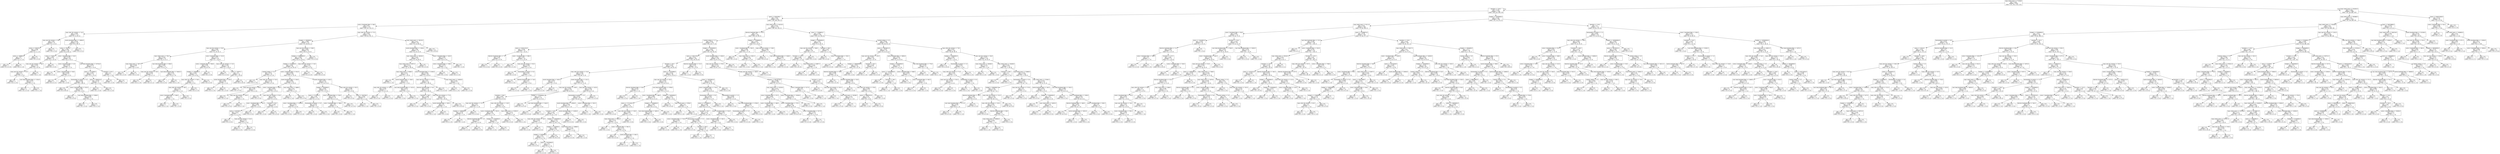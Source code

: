 digraph Tree {
node [shape=box] ;
0 [label="num_voted_users <= 71239.0\ngini = 0.492\nsamples = 2678\nvalue = [71, 742, 1753, 112]"] ;
1 [label="duration <= 105.5\ngini = 0.528\nsamples = 1592\nvalue = [65, 613, 904, 10]"] ;
0 -> 1 [labeldistance=2.5, labelangle=45, headlabel="True"] ;
2 [label="gross <= 6265580.0\ngini = 0.56\nsamples = 930\nvalue = [56, 439, 430, 5]"] ;
1 -> 2 ;
3 [label="actor_3_facebook_likes <= 86.0\ngini = 0.51\nsamples = 357\nvalue = [20, 107, 225, 5]"] ;
2 -> 3 ;
4 [label="num_critic_for_reviews <= 14.5\ngini = 0.294\nsamples = 112\nvalue = [1, 14, 93, 4]"] ;
3 -> 4 ;
5 [label="num_user_for_reviews <= 39.5\ngini = 0.58\nsamples = 10\nvalue = [1, 5, 4, 0]"] ;
4 -> 5 ;
6 [label="gross <= 229476.5\ngini = 0.449\nsamples = 7\nvalue = [1, 5, 1, 0]"] ;
5 -> 6 ;
7 [label="gross <= 196962.0\ngini = 0.5\nsamples = 2\nvalue = [1, 0, 1, 0]"] ;
6 -> 7 ;
8 [label="gini = 0.0\nsamples = 1\nvalue = [1, 0, 0, 0]"] ;
7 -> 8 ;
9 [label="gini = 0.0\nsamples = 1\nvalue = [0, 0, 1, 0]"] ;
7 -> 9 ;
10 [label="gini = 0.0\nsamples = 5\nvalue = [0, 5, 0, 0]"] ;
6 -> 10 ;
11 [label="gini = 0.0\nsamples = 3\nvalue = [0, 0, 3, 0]"] ;
5 -> 11 ;
12 [label="movie_facebook_likes <= 18000.0\ngini = 0.229\nsamples = 102\nvalue = [0, 9, 89, 4]"] ;
4 -> 12 ;
13 [label="gross <= 79513.0\ngini = 0.199\nsamples = 100\nvalue = [0, 9, 89, 2]"] ;
12 -> 13 ;
14 [label="gross <= 75402.5\ngini = 0.444\nsamples = 15\nvalue = [0, 5, 10, 0]"] ;
13 -> 14 ;
15 [label="num_user_for_reviews <= 48.5\ngini = 0.355\nsamples = 13\nvalue = [0, 3, 10, 0]"] ;
14 -> 15 ;
16 [label="num_user_for_reviews <= 25.5\ngini = 0.5\nsamples = 6\nvalue = [0, 3, 3, 0]"] ;
15 -> 16 ;
17 [label="gini = 0.0\nsamples = 2\nvalue = [0, 0, 2, 0]"] ;
16 -> 17 ;
18 [label="cast_total_facebook_likes <= 1324.0\ngini = 0.375\nsamples = 4\nvalue = [0, 3, 1, 0]"] ;
16 -> 18 ;
19 [label="gini = 0.0\nsamples = 3\nvalue = [0, 3, 0, 0]"] ;
18 -> 19 ;
20 [label="gini = 0.0\nsamples = 1\nvalue = [0, 0, 1, 0]"] ;
18 -> 20 ;
21 [label="gini = 0.0\nsamples = 7\nvalue = [0, 0, 7, 0]"] ;
15 -> 21 ;
22 [label="gini = 0.0\nsamples = 2\nvalue = [0, 2, 0, 0]"] ;
14 -> 22 ;
23 [label="actor_1_facebook_likes <= 40.5\ngini = 0.133\nsamples = 85\nvalue = [0, 4, 79, 2]"] ;
13 -> 23 ;
24 [label="actor_3_facebook_likes <= 4.0\ngini = 0.531\nsamples = 8\nvalue = [0, 1, 5, 2]"] ;
23 -> 24 ;
25 [label="gini = 0.0\nsamples = 5\nvalue = [0, 0, 5, 0]"] ;
24 -> 25 ;
26 [label="actor_1_facebook_likes <= 38.0\ngini = 0.444\nsamples = 3\nvalue = [0, 1, 0, 2]"] ;
24 -> 26 ;
27 [label="gini = 0.0\nsamples = 2\nvalue = [0, 0, 0, 2]"] ;
26 -> 27 ;
28 [label="gini = 0.0\nsamples = 1\nvalue = [0, 1, 0, 0]"] ;
26 -> 28 ;
29 [label="cast_total_facebook_likes <= 20744.0\ngini = 0.075\nsamples = 77\nvalue = [0, 3, 74, 0]"] ;
23 -> 29 ;
30 [label="gross <= 4718360.0\ngini = 0.052\nsamples = 75\nvalue = [0, 2, 73, 0]"] ;
29 -> 30 ;
31 [label="facenumber_in_poster <= 2.5\ngini = 0.029\nsamples = 69\nvalue = [0, 1, 68, 0]"] ;
30 -> 31 ;
32 [label="gini = 0.0\nsamples = 60\nvalue = [0, 0, 60, 0]"] ;
31 -> 32 ;
33 [label="actor_2_facebook_likes <= 201.0\ngini = 0.198\nsamples = 9\nvalue = [0, 1, 8, 0]"] ;
31 -> 33 ;
34 [label="gini = 0.0\nsamples = 6\nvalue = [0, 0, 6, 0]"] ;
33 -> 34 ;
35 [label="cast_total_facebook_likes <= 5836.5\ngini = 0.444\nsamples = 3\nvalue = [0, 1, 2, 0]"] ;
33 -> 35 ;
36 [label="gini = 0.0\nsamples = 1\nvalue = [0, 1, 0, 0]"] ;
35 -> 36 ;
37 [label="gini = 0.0\nsamples = 2\nvalue = [0, 0, 2, 0]"] ;
35 -> 37 ;
38 [label="gross <= 4938524.0\ngini = 0.278\nsamples = 6\nvalue = [0, 1, 5, 0]"] ;
30 -> 38 ;
39 [label="gini = 0.0\nsamples = 1\nvalue = [0, 1, 0, 0]"] ;
38 -> 39 ;
40 [label="gini = 0.0\nsamples = 5\nvalue = [0, 0, 5, 0]"] ;
38 -> 40 ;
41 [label="duration <= 92.5\ngini = 0.5\nsamples = 2\nvalue = [0, 1, 1, 0]"] ;
29 -> 41 ;
42 [label="gini = 0.0\nsamples = 1\nvalue = [0, 1, 0, 0]"] ;
41 -> 42 ;
43 [label="gini = 0.0\nsamples = 1\nvalue = [0, 0, 1, 0]"] ;
41 -> 43 ;
44 [label="gini = 0.0\nsamples = 2\nvalue = [0, 0, 0, 2]"] ;
12 -> 44 ;
45 [label="num_critic_for_reviews <= 72.5\ngini = 0.56\nsamples = 245\nvalue = [19, 93, 132, 1]"] ;
3 -> 45 ;
46 [label="budget <= 2650000.0\ngini = 0.599\nsamples = 151\nvalue = [17, 69, 64, 1]"] ;
45 -> 46 ;
47 [label="num_user_for_reviews <= 26.5\ngini = 0.492\nsamples = 54\nvalue = [1, 18, 34, 1]"] ;
46 -> 47 ;
48 [label="num_voted_users <= 763.5\ngini = 0.535\nsamples = 20\nvalue = [0, 11, 8, 1]"] ;
47 -> 48 ;
49 [label="num_voted_users <= 487.5\ngini = 0.408\nsamples = 7\nvalue = [0, 2, 5, 0]"] ;
48 -> 49 ;
50 [label="gini = 0.0\nsamples = 2\nvalue = [0, 2, 0, 0]"] ;
49 -> 50 ;
51 [label="gini = 0.0\nsamples = 5\nvalue = [0, 0, 5, 0]"] ;
49 -> 51 ;
52 [label="cast_total_facebook_likes <= 839.0\ngini = 0.462\nsamples = 13\nvalue = [0, 9, 3, 1]"] ;
48 -> 52 ;
53 [label="num_user_for_reviews <= 20.0\ngini = 0.444\nsamples = 3\nvalue = [0, 0, 2, 1]"] ;
52 -> 53 ;
54 [label="gini = 0.0\nsamples = 2\nvalue = [0, 0, 2, 0]"] ;
53 -> 54 ;
55 [label="gini = 0.0\nsamples = 1\nvalue = [0, 0, 0, 1]"] ;
53 -> 55 ;
56 [label="cast_total_facebook_likes <= 50452.5\ngini = 0.18\nsamples = 10\nvalue = [0, 9, 1, 0]"] ;
52 -> 56 ;
57 [label="gini = 0.0\nsamples = 9\nvalue = [0, 9, 0, 0]"] ;
56 -> 57 ;
58 [label="gini = 0.0\nsamples = 1\nvalue = [0, 0, 1, 0]"] ;
56 -> 58 ;
59 [label="actor_3_facebook_likes <= 222.0\ngini = 0.372\nsamples = 34\nvalue = [1, 7, 26, 0]"] ;
47 -> 59 ;
60 [label="actor_1_facebook_likes <= 959.0\ngini = 0.49\nsamples = 14\nvalue = [0, 6, 8, 0]"] ;
59 -> 60 ;
61 [label="budget <= 1300000.0\ngini = 0.444\nsamples = 12\nvalue = [0, 4, 8, 0]"] ;
60 -> 61 ;
62 [label="num_critic_for_reviews <= 58.0\ngini = 0.5\nsamples = 8\nvalue = [0, 4, 4, 0]"] ;
61 -> 62 ;
63 [label="num_critic_for_reviews <= 36.5\ngini = 0.32\nsamples = 5\nvalue = [0, 4, 1, 0]"] ;
62 -> 63 ;
64 [label="actor_3_facebook_likes <= 169.0\ngini = 0.5\nsamples = 2\nvalue = [0, 1, 1, 0]"] ;
63 -> 64 ;
65 [label="gini = 0.0\nsamples = 1\nvalue = [0, 0, 1, 0]"] ;
64 -> 65 ;
66 [label="gini = 0.0\nsamples = 1\nvalue = [0, 1, 0, 0]"] ;
64 -> 66 ;
67 [label="gini = 0.0\nsamples = 3\nvalue = [0, 3, 0, 0]"] ;
63 -> 67 ;
68 [label="gini = 0.0\nsamples = 3\nvalue = [0, 0, 3, 0]"] ;
62 -> 68 ;
69 [label="gini = 0.0\nsamples = 4\nvalue = [0, 0, 4, 0]"] ;
61 -> 69 ;
70 [label="gini = 0.0\nsamples = 2\nvalue = [0, 2, 0, 0]"] ;
60 -> 70 ;
71 [label="num_critic_for_reviews <= 13.5\ngini = 0.185\nsamples = 20\nvalue = [1, 1, 18, 0]"] ;
59 -> 71 ;
72 [label="gini = 0.0\nsamples = 1\nvalue = [1, 0, 0, 0]"] ;
71 -> 72 ;
73 [label="gross <= 16267.5\ngini = 0.1\nsamples = 19\nvalue = [0, 1, 18, 0]"] ;
71 -> 73 ;
74 [label="movie_facebook_likes <= 105.0\ngini = 0.444\nsamples = 3\nvalue = [0, 1, 2, 0]"] ;
73 -> 74 ;
75 [label="gini = 0.0\nsamples = 2\nvalue = [0, 0, 2, 0]"] ;
74 -> 75 ;
76 [label="gini = 0.0\nsamples = 1\nvalue = [0, 1, 0, 0]"] ;
74 -> 76 ;
77 [label="gini = 0.0\nsamples = 16\nvalue = [0, 0, 16, 0]"] ;
73 -> 77 ;
78 [label="num_user_for_reviews <= 208.5\ngini = 0.601\nsamples = 97\nvalue = [16, 51, 30, 0]"] ;
46 -> 78 ;
79 [label="budget <= 23000000.0\ngini = 0.585\nsamples = 94\nvalue = [13, 51, 30, 0]"] ;
78 -> 79 ;
80 [label="budget <= 4750000.0\ngini = 0.602\nsamples = 84\nvalue = [12, 42, 30, 0]"] ;
79 -> 80 ;
81 [label="content_rating <= 2.5\ngini = 0.375\nsamples = 20\nvalue = [0, 15, 5, 0]"] ;
80 -> 81 ;
82 [label="gini = 0.0\nsamples = 2\nvalue = [0, 0, 2, 0]"] ;
81 -> 82 ;
83 [label="num_critic_for_reviews <= 32.0\ngini = 0.278\nsamples = 18\nvalue = [0, 15, 3, 0]"] ;
81 -> 83 ;
84 [label="gini = 0.0\nsamples = 11\nvalue = [0, 11, 0, 0]"] ;
83 -> 84 ;
85 [label="num_user_for_reviews <= 69.0\ngini = 0.49\nsamples = 7\nvalue = [0, 4, 3, 0]"] ;
83 -> 85 ;
86 [label="gini = 0.0\nsamples = 2\nvalue = [0, 0, 2, 0]"] ;
85 -> 86 ;
87 [label="num_user_for_reviews <= 192.5\ngini = 0.32\nsamples = 5\nvalue = [0, 4, 1, 0]"] ;
85 -> 87 ;
88 [label="gini = 0.0\nsamples = 4\nvalue = [0, 4, 0, 0]"] ;
87 -> 88 ;
89 [label="gini = 0.0\nsamples = 1\nvalue = [0, 0, 1, 0]"] ;
87 -> 89 ;
90 [label="actor_1_facebook_likes <= 914.0\ngini = 0.634\nsamples = 64\nvalue = [12, 27, 25, 0]"] ;
80 -> 90 ;
91 [label="movie_facebook_likes <= 526.0\ngini = 0.661\nsamples = 29\nvalue = [11, 8, 10, 0]"] ;
90 -> 91 ;
92 [label="actor_1_facebook_likes <= 540.5\ngini = 0.622\nsamples = 24\nvalue = [11, 4, 9, 0]"] ;
91 -> 92 ;
93 [label="gini = 0.0\nsamples = 4\nvalue = [4, 0, 0, 0]"] ;
92 -> 93 ;
94 [label="num_critic_for_reviews <= 35.5\ngini = 0.635\nsamples = 20\nvalue = [7, 4, 9, 0]"] ;
92 -> 94 ;
95 [label="actor_1_facebook_likes <= 781.0\ngini = 0.604\nsamples = 13\nvalue = [7, 3, 3, 0]"] ;
94 -> 95 ;
96 [label="gross <= 857048.5\ngini = 0.612\nsamples = 7\nvalue = [1, 3, 3, 0]"] ;
95 -> 96 ;
97 [label="gini = 0.0\nsamples = 3\nvalue = [0, 3, 0, 0]"] ;
96 -> 97 ;
98 [label="num_user_for_reviews <= 42.5\ngini = 0.375\nsamples = 4\nvalue = [1, 0, 3, 0]"] ;
96 -> 98 ;
99 [label="gini = 0.0\nsamples = 3\nvalue = [0, 0, 3, 0]"] ;
98 -> 99 ;
100 [label="gini = 0.0\nsamples = 1\nvalue = [1, 0, 0, 0]"] ;
98 -> 100 ;
101 [label="gini = 0.0\nsamples = 6\nvalue = [6, 0, 0, 0]"] ;
95 -> 101 ;
102 [label="duration <= 85.5\ngini = 0.245\nsamples = 7\nvalue = [0, 1, 6, 0]"] ;
94 -> 102 ;
103 [label="gini = 0.0\nsamples = 1\nvalue = [0, 1, 0, 0]"] ;
102 -> 103 ;
104 [label="gini = 0.0\nsamples = 6\nvalue = [0, 0, 6, 0]"] ;
102 -> 104 ;
105 [label="num_voted_users <= 4986.0\ngini = 0.32\nsamples = 5\nvalue = [0, 4, 1, 0]"] ;
91 -> 105 ;
106 [label="gini = 0.0\nsamples = 1\nvalue = [0, 0, 1, 0]"] ;
105 -> 106 ;
107 [label="gini = 0.0\nsamples = 4\nvalue = [0, 4, 0, 0]"] ;
105 -> 107 ;
108 [label="movie_facebook_likes <= 433.5\ngini = 0.521\nsamples = 35\nvalue = [1, 19, 15, 0]"] ;
90 -> 108 ;
109 [label="budget <= 8500000.0\ngini = 0.434\nsamples = 24\nvalue = [1, 17, 6, 0]"] ;
108 -> 109 ;
110 [label="gross <= 211904.5\ngini = 0.58\nsamples = 10\nvalue = [1, 4, 5, 0]"] ;
109 -> 110 ;
111 [label="actor_1_facebook_likes <= 13500.0\ngini = 0.375\nsamples = 4\nvalue = [1, 3, 0, 0]"] ;
110 -> 111 ;
112 [label="gini = 0.0\nsamples = 3\nvalue = [0, 3, 0, 0]"] ;
111 -> 112 ;
113 [label="gini = 0.0\nsamples = 1\nvalue = [1, 0, 0, 0]"] ;
111 -> 113 ;
114 [label="facenumber_in_poster <= 0.5\ngini = 0.278\nsamples = 6\nvalue = [0, 1, 5, 0]"] ;
110 -> 114 ;
115 [label="gini = 0.0\nsamples = 1\nvalue = [0, 1, 0, 0]"] ;
114 -> 115 ;
116 [label="gini = 0.0\nsamples = 5\nvalue = [0, 0, 5, 0]"] ;
114 -> 116 ;
117 [label="actor_3_facebook_likes <= 226.5\ngini = 0.133\nsamples = 14\nvalue = [0, 13, 1, 0]"] ;
109 -> 117 ;
118 [label="actor_1_facebook_likes <= 989.5\ngini = 0.5\nsamples = 2\nvalue = [0, 1, 1, 0]"] ;
117 -> 118 ;
119 [label="gini = 0.0\nsamples = 1\nvalue = [0, 1, 0, 0]"] ;
118 -> 119 ;
120 [label="gini = 0.0\nsamples = 1\nvalue = [0, 0, 1, 0]"] ;
118 -> 120 ;
121 [label="gini = 0.0\nsamples = 12\nvalue = [0, 12, 0, 0]"] ;
117 -> 121 ;
122 [label="num_critic_for_reviews <= 62.5\ngini = 0.298\nsamples = 11\nvalue = [0, 2, 9, 0]"] ;
108 -> 122 ;
123 [label="gini = 0.0\nsamples = 8\nvalue = [0, 0, 8, 0]"] ;
122 -> 123 ;
124 [label="gross <= 394789.0\ngini = 0.444\nsamples = 3\nvalue = [0, 2, 1, 0]"] ;
122 -> 124 ;
125 [label="gini = 0.0\nsamples = 1\nvalue = [0, 0, 1, 0]"] ;
124 -> 125 ;
126 [label="gini = 0.0\nsamples = 2\nvalue = [0, 2, 0, 0]"] ;
124 -> 126 ;
127 [label="num_critic_for_reviews <= 18.5\ngini = 0.18\nsamples = 10\nvalue = [1, 9, 0, 0]"] ;
79 -> 127 ;
128 [label="gini = 0.0\nsamples = 1\nvalue = [1, 0, 0, 0]"] ;
127 -> 128 ;
129 [label="gini = 0.0\nsamples = 9\nvalue = [0, 9, 0, 0]"] ;
127 -> 129 ;
130 [label="gini = 0.0\nsamples = 3\nvalue = [3, 0, 0, 0]"] ;
78 -> 130 ;
131 [label="num_voted_users <= 39133.5\ngini = 0.411\nsamples = 94\nvalue = [2, 24, 68, 0]"] ;
45 -> 131 ;
132 [label="movie_facebook_likes <= 1500.0\ngini = 0.46\nsamples = 78\nvalue = [2, 24, 52, 0]"] ;
131 -> 132 ;
133 [label="num_voted_users <= 36529.5\ngini = 0.407\nsamples = 67\nvalue = [2, 16, 49, 0]"] ;
132 -> 133 ;
134 [label="num_voted_users <= 9673.5\ngini = 0.372\nsamples = 64\nvalue = [2, 13, 49, 0]"] ;
133 -> 134 ;
135 [label="num_voted_users <= 6599.5\ngini = 0.537\nsamples = 18\nvalue = [1, 7, 10, 0]"] ;
134 -> 135 ;
136 [label="gini = 0.0\nsamples = 7\nvalue = [0, 0, 7, 0]"] ;
135 -> 136 ;
137 [label="movie_facebook_likes <= 294.5\ngini = 0.512\nsamples = 11\nvalue = [1, 7, 3, 0]"] ;
135 -> 137 ;
138 [label="num_critic_for_reviews <= 142.5\ngini = 0.245\nsamples = 7\nvalue = [1, 6, 0, 0]"] ;
137 -> 138 ;
139 [label="gini = 0.0\nsamples = 6\nvalue = [0, 6, 0, 0]"] ;
138 -> 139 ;
140 [label="gini = 0.0\nsamples = 1\nvalue = [1, 0, 0, 0]"] ;
138 -> 140 ;
141 [label="cast_total_facebook_likes <= 1522.0\ngini = 0.375\nsamples = 4\nvalue = [0, 1, 3, 0]"] ;
137 -> 141 ;
142 [label="gini = 0.0\nsamples = 1\nvalue = [0, 1, 0, 0]"] ;
141 -> 142 ;
143 [label="gini = 0.0\nsamples = 3\nvalue = [0, 0, 3, 0]"] ;
141 -> 143 ;
144 [label="actor_2_facebook_likes <= 11500.0\ngini = 0.264\nsamples = 46\nvalue = [1, 6, 39, 0]"] ;
134 -> 144 ;
145 [label="num_user_for_reviews <= 416.0\ngini = 0.21\nsamples = 43\nvalue = [1, 4, 38, 0]"] ;
144 -> 145 ;
146 [label="director_facebook_likes <= 8.0\ngini = 0.172\nsamples = 42\nvalue = [0, 4, 38, 0]"] ;
145 -> 146 ;
147 [label="duration <= 89.5\ngini = 0.469\nsamples = 8\nvalue = [0, 3, 5, 0]"] ;
146 -> 147 ;
148 [label="gini = 0.0\nsamples = 5\nvalue = [0, 0, 5, 0]"] ;
147 -> 148 ;
149 [label="gini = 0.0\nsamples = 3\nvalue = [0, 3, 0, 0]"] ;
147 -> 149 ;
150 [label="num_critic_for_reviews <= 77.0\ngini = 0.057\nsamples = 34\nvalue = [0, 1, 33, 0]"] ;
146 -> 150 ;
151 [label="movie_facebook_likes <= 492.5\ngini = 0.5\nsamples = 2\nvalue = [0, 1, 1, 0]"] ;
150 -> 151 ;
152 [label="gini = 0.0\nsamples = 1\nvalue = [0, 0, 1, 0]"] ;
151 -> 152 ;
153 [label="gini = 0.0\nsamples = 1\nvalue = [0, 1, 0, 0]"] ;
151 -> 153 ;
154 [label="gini = 0.0\nsamples = 32\nvalue = [0, 0, 32, 0]"] ;
150 -> 154 ;
155 [label="gini = 0.0\nsamples = 1\nvalue = [1, 0, 0, 0]"] ;
145 -> 155 ;
156 [label="num_voted_users <= 20926.0\ngini = 0.444\nsamples = 3\nvalue = [0, 2, 1, 0]"] ;
144 -> 156 ;
157 [label="gini = 0.0\nsamples = 1\nvalue = [0, 0, 1, 0]"] ;
156 -> 157 ;
158 [label="gini = 0.0\nsamples = 2\nvalue = [0, 2, 0, 0]"] ;
156 -> 158 ;
159 [label="gini = 0.0\nsamples = 3\nvalue = [0, 3, 0, 0]"] ;
133 -> 159 ;
160 [label="actor_2_facebook_likes <= 402.0\ngini = 0.397\nsamples = 11\nvalue = [0, 8, 3, 0]"] ;
132 -> 160 ;
161 [label="actor_2_facebook_likes <= 286.0\ngini = 0.375\nsamples = 4\nvalue = [0, 1, 3, 0]"] ;
160 -> 161 ;
162 [label="gini = 0.0\nsamples = 1\nvalue = [0, 1, 0, 0]"] ;
161 -> 162 ;
163 [label="gini = 0.0\nsamples = 3\nvalue = [0, 0, 3, 0]"] ;
161 -> 163 ;
164 [label="gini = 0.0\nsamples = 7\nvalue = [0, 7, 0, 0]"] ;
160 -> 164 ;
165 [label="gini = 0.0\nsamples = 16\nvalue = [0, 0, 16, 0]"] ;
131 -> 165 ;
166 [label="num_voted_users <= 34135.0\ngini = 0.532\nsamples = 573\nvalue = [36, 332, 205, 0]"] ;
2 -> 166 ;
167 [label="director_facebook_likes <= 274.5\ngini = 0.5\nsamples = 344\nvalue = [26, 222, 96, 0]"] ;
166 -> 167 ;
168 [label="content_rating <= 1.5\ngini = 0.476\nsamples = 316\nvalue = [25, 214, 77, 0]"] ;
167 -> 168 ;
169 [label="gross <= 16101154.0\ngini = 0.559\nsamples = 24\nvalue = [3, 7, 14, 0]"] ;
168 -> 169 ;
170 [label="director_facebook_likes <= 7.0\ngini = 0.48\nsamples = 5\nvalue = [2, 3, 0, 0]"] ;
169 -> 170 ;
171 [label="gini = 0.0\nsamples = 2\nvalue = [2, 0, 0, 0]"] ;
170 -> 171 ;
172 [label="gini = 0.0\nsamples = 3\nvalue = [0, 3, 0, 0]"] ;
170 -> 172 ;
173 [label="actor_1_facebook_likes <= 985.5\ngini = 0.41\nsamples = 19\nvalue = [1, 4, 14, 0]"] ;
169 -> 173 ;
174 [label="gini = 0.0\nsamples = 11\nvalue = [0, 0, 11, 0]"] ;
173 -> 174 ;
175 [label="num_user_for_reviews <= 62.5\ngini = 0.594\nsamples = 8\nvalue = [1, 4, 3, 0]"] ;
173 -> 175 ;
176 [label="gini = 0.0\nsamples = 3\nvalue = [0, 3, 0, 0]"] ;
175 -> 176 ;
177 [label="facenumber_in_poster <= 0.5\ngini = 0.56\nsamples = 5\nvalue = [1, 1, 3, 0]"] ;
175 -> 177 ;
178 [label="gini = 0.0\nsamples = 3\nvalue = [0, 0, 3, 0]"] ;
177 -> 178 ;
179 [label="director_facebook_likes <= 18.0\ngini = 0.5\nsamples = 2\nvalue = [1, 1, 0, 0]"] ;
177 -> 179 ;
180 [label="gini = 0.0\nsamples = 1\nvalue = [1, 0, 0, 0]"] ;
179 -> 180 ;
181 [label="gini = 0.0\nsamples = 1\nvalue = [0, 1, 0, 0]"] ;
179 -> 181 ;
182 [label="budget <= 25265000.0\ngini = 0.445\nsamples = 292\nvalue = [22, 207, 63, 0]"] ;
168 -> 182 ;
183 [label="gross <= 52617320.0\ngini = 0.521\nsamples = 192\nvalue = [18, 120, 54, 0]"] ;
182 -> 183 ;
184 [label="duration <= 94.5\ngini = 0.502\nsamples = 182\nvalue = [18, 119, 45, 0]"] ;
183 -> 184 ;
185 [label="num_critic_for_reviews <= 24.5\ngini = 0.429\nsamples = 93\nvalue = [14, 68, 11, 0]"] ;
184 -> 185 ;
186 [label="movie_facebook_likes <= 362.0\ngini = 0.375\nsamples = 4\nvalue = [3, 1, 0, 0]"] ;
185 -> 186 ;
187 [label="gini = 0.0\nsamples = 3\nvalue = [3, 0, 0, 0]"] ;
186 -> 187 ;
188 [label="gini = 0.0\nsamples = 1\nvalue = [0, 1, 0, 0]"] ;
186 -> 188 ;
189 [label="movie_facebook_likes <= 131.5\ngini = 0.403\nsamples = 89\nvalue = [11, 67, 11, 0]"] ;
185 -> 189 ;
190 [label="num_user_for_reviews <= 139.0\ngini = 0.544\nsamples = 39\nvalue = [6, 24, 9, 0]"] ;
189 -> 190 ;
191 [label="duration <= 88.5\ngini = 0.647\nsamples = 23\nvalue = [5, 9, 9, 0]"] ;
190 -> 191 ;
192 [label="num_user_for_reviews <= 127.5\ngini = 0.37\nsamples = 9\nvalue = [1, 7, 1, 0]"] ;
191 -> 192 ;
193 [label="budget <= 2900000.0\ngini = 0.219\nsamples = 8\nvalue = [0, 7, 1, 0]"] ;
192 -> 193 ;
194 [label="gini = 0.0\nsamples = 1\nvalue = [0, 0, 1, 0]"] ;
193 -> 194 ;
195 [label="gini = 0.0\nsamples = 7\nvalue = [0, 7, 0, 0]"] ;
193 -> 195 ;
196 [label="gini = 0.0\nsamples = 1\nvalue = [1, 0, 0, 0]"] ;
192 -> 196 ;
197 [label="num_critic_for_reviews <= 116.5\ngini = 0.571\nsamples = 14\nvalue = [4, 2, 8, 0]"] ;
191 -> 197 ;
198 [label="actor_2_facebook_likes <= 853.0\ngini = 0.46\nsamples = 10\nvalue = [1, 2, 7, 0]"] ;
197 -> 198 ;
199 [label="director_facebook_likes <= 1.0\ngini = 0.245\nsamples = 7\nvalue = [1, 0, 6, 0]"] ;
198 -> 199 ;
200 [label="gini = 0.0\nsamples = 1\nvalue = [1, 0, 0, 0]"] ;
199 -> 200 ;
201 [label="gini = 0.0\nsamples = 6\nvalue = [0, 0, 6, 0]"] ;
199 -> 201 ;
202 [label="budget <= 12500000.0\ngini = 0.444\nsamples = 3\nvalue = [0, 2, 1, 0]"] ;
198 -> 202 ;
203 [label="gini = 0.0\nsamples = 2\nvalue = [0, 2, 0, 0]"] ;
202 -> 203 ;
204 [label="gini = 0.0\nsamples = 1\nvalue = [0, 0, 1, 0]"] ;
202 -> 204 ;
205 [label="num_voted_users <= 25395.0\ngini = 0.375\nsamples = 4\nvalue = [3, 0, 1, 0]"] ;
197 -> 205 ;
206 [label="gini = 0.0\nsamples = 3\nvalue = [3, 0, 0, 0]"] ;
205 -> 206 ;
207 [label="gini = 0.0\nsamples = 1\nvalue = [0, 0, 1, 0]"] ;
205 -> 207 ;
208 [label="budget <= 23500000.0\ngini = 0.117\nsamples = 16\nvalue = [1, 15, 0, 0]"] ;
190 -> 208 ;
209 [label="gini = 0.0\nsamples = 14\nvalue = [0, 14, 0, 0]"] ;
208 -> 209 ;
210 [label="cast_total_facebook_likes <= 2443.5\ngini = 0.5\nsamples = 2\nvalue = [1, 1, 0, 0]"] ;
208 -> 210 ;
211 [label="gini = 0.0\nsamples = 1\nvalue = [1, 0, 0, 0]"] ;
210 -> 211 ;
212 [label="gini = 0.0\nsamples = 1\nvalue = [0, 1, 0, 0]"] ;
210 -> 212 ;
213 [label="num_user_for_reviews <= 423.0\ngini = 0.249\nsamples = 50\nvalue = [5, 43, 2, 0]"] ;
189 -> 213 ;
214 [label="facenumber_in_poster <= 4.5\ngini = 0.222\nsamples = 49\nvalue = [4, 43, 2, 0]"] ;
213 -> 214 ;
215 [label="movie_facebook_likes <= 10500.0\ngini = 0.194\nsamples = 47\nvalue = [4, 42, 1, 0]"] ;
214 -> 215 ;
216 [label="duration <= 80.5\ngini = 0.165\nsamples = 45\nvalue = [3, 41, 1, 0]"] ;
215 -> 216 ;
217 [label="num_critic_for_reviews <= 50.5\ngini = 0.444\nsamples = 3\nvalue = [1, 2, 0, 0]"] ;
216 -> 217 ;
218 [label="gini = 0.0\nsamples = 2\nvalue = [0, 2, 0, 0]"] ;
217 -> 218 ;
219 [label="gini = 0.0\nsamples = 1\nvalue = [1, 0, 0, 0]"] ;
217 -> 219 ;
220 [label="budget <= 24000000.0\ngini = 0.135\nsamples = 42\nvalue = [2, 39, 1, 0]"] ;
216 -> 220 ;
221 [label="budget <= 7250000.0\ngini = 0.099\nsamples = 39\nvalue = [1, 37, 1, 0]"] ;
220 -> 221 ;
222 [label="budget <= 5500000.0\ngini = 0.34\nsamples = 10\nvalue = [1, 8, 1, 0]"] ;
221 -> 222 ;
223 [label="gini = 0.0\nsamples = 8\nvalue = [0, 8, 0, 0]"] ;
222 -> 223 ;
224 [label="gross <= 16192840.0\ngini = 0.5\nsamples = 2\nvalue = [1, 0, 1, 0]"] ;
222 -> 224 ;
225 [label="gini = 0.0\nsamples = 1\nvalue = [1, 0, 0, 0]"] ;
224 -> 225 ;
226 [label="gini = 0.0\nsamples = 1\nvalue = [0, 0, 1, 0]"] ;
224 -> 226 ;
227 [label="gini = 0.0\nsamples = 29\nvalue = [0, 29, 0, 0]"] ;
221 -> 227 ;
228 [label="num_voted_users <= 10686.0\ngini = 0.444\nsamples = 3\nvalue = [1, 2, 0, 0]"] ;
220 -> 228 ;
229 [label="gini = 0.0\nsamples = 1\nvalue = [1, 0, 0, 0]"] ;
228 -> 229 ;
230 [label="gini = 0.0\nsamples = 2\nvalue = [0, 2, 0, 0]"] ;
228 -> 230 ;
231 [label="movie_facebook_likes <= 14500.0\ngini = 0.5\nsamples = 2\nvalue = [1, 1, 0, 0]"] ;
215 -> 231 ;
232 [label="gini = 0.0\nsamples = 1\nvalue = [1, 0, 0, 0]"] ;
231 -> 232 ;
233 [label="gini = 0.0\nsamples = 1\nvalue = [0, 1, 0, 0]"] ;
231 -> 233 ;
234 [label="actor_2_facebook_likes <= 652.5\ngini = 0.5\nsamples = 2\nvalue = [0, 1, 1, 0]"] ;
214 -> 234 ;
235 [label="gini = 0.0\nsamples = 1\nvalue = [0, 0, 1, 0]"] ;
234 -> 235 ;
236 [label="gini = 0.0\nsamples = 1\nvalue = [0, 1, 0, 0]"] ;
234 -> 236 ;
237 [label="gini = 0.0\nsamples = 1\nvalue = [1, 0, 0, 0]"] ;
213 -> 237 ;
238 [label="gross <= 13229389.0\ngini = 0.524\nsamples = 89\nvalue = [4, 51, 34, 0]"] ;
184 -> 238 ;
239 [label="num_user_for_reviews <= 35.5\ngini = 0.554\nsamples = 41\nvalue = [3, 16, 22, 0]"] ;
238 -> 239 ;
240 [label="director_facebook_likes <= 26.0\ngini = 0.278\nsamples = 6\nvalue = [0, 5, 1, 0]"] ;
239 -> 240 ;
241 [label="gini = 0.0\nsamples = 5\nvalue = [0, 5, 0, 0]"] ;
240 -> 241 ;
242 [label="gini = 0.0\nsamples = 1\nvalue = [0, 0, 1, 0]"] ;
240 -> 242 ;
243 [label="cast_total_facebook_likes <= 4799.0\ngini = 0.534\nsamples = 35\nvalue = [3, 11, 21, 0]"] ;
239 -> 243 ;
244 [label="actor_2_facebook_likes <= 489.0\ngini = 0.595\nsamples = 25\nvalue = [3, 10, 12, 0]"] ;
243 -> 244 ;
245 [label="gross <= 7171194.0\ngini = 0.52\nsamples = 14\nvalue = [3, 2, 9, 0]"] ;
244 -> 245 ;
246 [label="gini = 0.0\nsamples = 2\nvalue = [2, 0, 0, 0]"] ;
245 -> 246 ;
247 [label="num_critic_for_reviews <= 128.0\ngini = 0.403\nsamples = 12\nvalue = [1, 2, 9, 0]"] ;
245 -> 247 ;
248 [label="num_voted_users <= 4435.0\ngini = 0.314\nsamples = 11\nvalue = [1, 1, 9, 0]"] ;
247 -> 248 ;
249 [label="gini = 0.0\nsamples = 1\nvalue = [0, 1, 0, 0]"] ;
248 -> 249 ;
250 [label="actor_1_facebook_likes <= 801.0\ngini = 0.18\nsamples = 10\nvalue = [1, 0, 9, 0]"] ;
248 -> 250 ;
251 [label="gini = 0.0\nsamples = 8\nvalue = [0, 0, 8, 0]"] ;
250 -> 251 ;
252 [label="movie_facebook_likes <= 492.5\ngini = 0.5\nsamples = 2\nvalue = [1, 0, 1, 0]"] ;
250 -> 252 ;
253 [label="gini = 0.0\nsamples = 1\nvalue = [1, 0, 0, 0]"] ;
252 -> 253 ;
254 [label="gini = 0.0\nsamples = 1\nvalue = [0, 0, 1, 0]"] ;
252 -> 254 ;
255 [label="gini = 0.0\nsamples = 1\nvalue = [0, 1, 0, 0]"] ;
247 -> 255 ;
256 [label="budget <= 13500000.0\ngini = 0.397\nsamples = 11\nvalue = [0, 8, 3, 0]"] ;
244 -> 256 ;
257 [label="cast_total_facebook_likes <= 4002.5\ngini = 0.375\nsamples = 4\nvalue = [0, 1, 3, 0]"] ;
256 -> 257 ;
258 [label="gini = 0.0\nsamples = 3\nvalue = [0, 0, 3, 0]"] ;
257 -> 258 ;
259 [label="gini = 0.0\nsamples = 1\nvalue = [0, 1, 0, 0]"] ;
257 -> 259 ;
260 [label="gini = 0.0\nsamples = 7\nvalue = [0, 7, 0, 0]"] ;
256 -> 260 ;
261 [label="budget <= 24000000.0\ngini = 0.18\nsamples = 10\nvalue = [0, 1, 9, 0]"] ;
243 -> 261 ;
262 [label="gini = 0.0\nsamples = 8\nvalue = [0, 0, 8, 0]"] ;
261 -> 262 ;
263 [label="num_voted_users <= 6788.5\ngini = 0.5\nsamples = 2\nvalue = [0, 1, 1, 0]"] ;
261 -> 263 ;
264 [label="gini = 0.0\nsamples = 1\nvalue = [0, 0, 1, 0]"] ;
263 -> 264 ;
265 [label="gini = 0.0\nsamples = 1\nvalue = [0, 1, 0, 0]"] ;
263 -> 265 ;
266 [label="gross <= 33979824.0\ngini = 0.405\nsamples = 48\nvalue = [1, 35, 12, 0]"] ;
238 -> 266 ;
267 [label="actor_3_facebook_likes <= 776.0\ngini = 0.355\nsamples = 45\nvalue = [1, 35, 9, 0]"] ;
266 -> 267 ;
268 [label="facenumber_in_poster <= 9.5\ngini = 0.234\nsamples = 37\nvalue = [0, 32, 5, 0]"] ;
267 -> 268 ;
269 [label="gross <= 27230804.0\ngini = 0.198\nsamples = 36\nvalue = [0, 32, 4, 0]"] ;
268 -> 269 ;
270 [label="duration <= 95.5\ngini = 0.121\nsamples = 31\nvalue = [0, 29, 2, 0]"] ;
269 -> 270 ;
271 [label="actor_2_facebook_likes <= 723.0\ngini = 0.444\nsamples = 3\nvalue = [0, 2, 1, 0]"] ;
270 -> 271 ;
272 [label="gini = 0.0\nsamples = 2\nvalue = [0, 2, 0, 0]"] ;
271 -> 272 ;
273 [label="gini = 0.0\nsamples = 1\nvalue = [0, 0, 1, 0]"] ;
271 -> 273 ;
274 [label="facenumber_in_poster <= 2.5\ngini = 0.069\nsamples = 28\nvalue = [0, 27, 1, 0]"] ;
270 -> 274 ;
275 [label="gini = 0.0\nsamples = 22\nvalue = [0, 22, 0, 0]"] ;
274 -> 275 ;
276 [label="duration <= 98.0\ngini = 0.278\nsamples = 6\nvalue = [0, 5, 1, 0]"] ;
274 -> 276 ;
277 [label="gini = 0.0\nsamples = 1\nvalue = [0, 0, 1, 0]"] ;
276 -> 277 ;
278 [label="gini = 0.0\nsamples = 5\nvalue = [0, 5, 0, 0]"] ;
276 -> 278 ;
279 [label="actor_3_facebook_likes <= 519.5\ngini = 0.48\nsamples = 5\nvalue = [0, 3, 2, 0]"] ;
269 -> 279 ;
280 [label="actor_2_facebook_likes <= 262.5\ngini = 0.444\nsamples = 3\nvalue = [0, 1, 2, 0]"] ;
279 -> 280 ;
281 [label="gini = 0.0\nsamples = 1\nvalue = [0, 1, 0, 0]"] ;
280 -> 281 ;
282 [label="gini = 0.0\nsamples = 2\nvalue = [0, 0, 2, 0]"] ;
280 -> 282 ;
283 [label="gini = 0.0\nsamples = 2\nvalue = [0, 2, 0, 0]"] ;
279 -> 283 ;
284 [label="gini = 0.0\nsamples = 1\nvalue = [0, 0, 1, 0]"] ;
268 -> 284 ;
285 [label="facenumber_in_poster <= 1.5\ngini = 0.594\nsamples = 8\nvalue = [1, 3, 4, 0]"] ;
267 -> 285 ;
286 [label="gini = 0.0\nsamples = 3\nvalue = [0, 0, 3, 0]"] ;
285 -> 286 ;
287 [label="cast_total_facebook_likes <= 4709.0\ngini = 0.56\nsamples = 5\nvalue = [1, 3, 1, 0]"] ;
285 -> 287 ;
288 [label="facenumber_in_poster <= 2.5\ngini = 0.5\nsamples = 2\nvalue = [1, 0, 1, 0]"] ;
287 -> 288 ;
289 [label="gini = 0.0\nsamples = 1\nvalue = [1, 0, 0, 0]"] ;
288 -> 289 ;
290 [label="gini = 0.0\nsamples = 1\nvalue = [0, 0, 1, 0]"] ;
288 -> 290 ;
291 [label="gini = 0.0\nsamples = 3\nvalue = [0, 3, 0, 0]"] ;
287 -> 291 ;
292 [label="gini = 0.0\nsamples = 3\nvalue = [0, 0, 3, 0]"] ;
266 -> 292 ;
293 [label="director_facebook_likes <= 21.5\ngini = 0.18\nsamples = 10\nvalue = [0, 1, 9, 0]"] ;
183 -> 293 ;
294 [label="gini = 0.0\nsamples = 1\nvalue = [0, 1, 0, 0]"] ;
293 -> 294 ;
295 [label="gini = 0.0\nsamples = 9\nvalue = [0, 0, 9, 0]"] ;
293 -> 295 ;
296 [label="movie_facebook_likes <= 1500.0\ngini = 0.233\nsamples = 100\nvalue = [4, 87, 9, 0]"] ;
182 -> 296 ;
297 [label="num_user_for_reviews <= 376.5\ngini = 0.174\nsamples = 96\nvalue = [4, 87, 5, 0]"] ;
296 -> 297 ;
298 [label="num_user_for_reviews <= 198.0\ngini = 0.158\nsamples = 95\nvalue = [3, 87, 5, 0]"] ;
297 -> 298 ;
299 [label="gross <= 98139728.0\ngini = 0.096\nsamples = 80\nvalue = [1, 76, 3, 0]"] ;
298 -> 299 ;
300 [label="num_voted_users <= 32320.0\ngini = 0.075\nsamples = 78\nvalue = [1, 75, 2, 0]"] ;
299 -> 300 ;
301 [label="actor_3_facebook_likes <= 87.0\ngini = 0.053\nsamples = 74\nvalue = [1, 72, 1, 0]"] ;
300 -> 301 ;
302 [label="actor_2_facebook_likes <= 468.5\ngini = 0.219\nsamples = 8\nvalue = [0, 7, 1, 0]"] ;
301 -> 302 ;
303 [label="gini = 0.0\nsamples = 7\nvalue = [0, 7, 0, 0]"] ;
302 -> 303 ;
304 [label="gini = 0.0\nsamples = 1\nvalue = [0, 0, 1, 0]"] ;
302 -> 304 ;
305 [label="actor_3_facebook_likes <= 787.5\ngini = 0.03\nsamples = 66\nvalue = [1, 65, 0, 0]"] ;
301 -> 305 ;
306 [label="gini = 0.0\nsamples = 54\nvalue = [0, 54, 0, 0]"] ;
305 -> 306 ;
307 [label="actor_3_facebook_likes <= 817.0\ngini = 0.153\nsamples = 12\nvalue = [1, 11, 0, 0]"] ;
305 -> 307 ;
308 [label="gini = 0.0\nsamples = 1\nvalue = [1, 0, 0, 0]"] ;
307 -> 308 ;
309 [label="gini = 0.0\nsamples = 11\nvalue = [0, 11, 0, 0]"] ;
307 -> 309 ;
310 [label="actor_1_facebook_likes <= 10500.0\ngini = 0.375\nsamples = 4\nvalue = [0, 3, 1, 0]"] ;
300 -> 310 ;
311 [label="gini = 0.0\nsamples = 3\nvalue = [0, 3, 0, 0]"] ;
310 -> 311 ;
312 [label="gini = 0.0\nsamples = 1\nvalue = [0, 0, 1, 0]"] ;
310 -> 312 ;
313 [label="actor_3_facebook_likes <= 317.0\ngini = 0.5\nsamples = 2\nvalue = [0, 1, 1, 0]"] ;
299 -> 313 ;
314 [label="gini = 0.0\nsamples = 1\nvalue = [0, 1, 0, 0]"] ;
313 -> 314 ;
315 [label="gini = 0.0\nsamples = 1\nvalue = [0, 0, 1, 0]"] ;
313 -> 315 ;
316 [label="duration <= 92.0\ngini = 0.427\nsamples = 15\nvalue = [2, 11, 2, 0]"] ;
298 -> 316 ;
317 [label="gini = 0.0\nsamples = 2\nvalue = [2, 0, 0, 0]"] ;
316 -> 317 ;
318 [label="num_user_for_reviews <= 201.5\ngini = 0.26\nsamples = 13\nvalue = [0, 11, 2, 0]"] ;
316 -> 318 ;
319 [label="gini = 0.0\nsamples = 1\nvalue = [0, 0, 1, 0]"] ;
318 -> 319 ;
320 [label="num_voted_users <= 30198.5\ngini = 0.153\nsamples = 12\nvalue = [0, 11, 1, 0]"] ;
318 -> 320 ;
321 [label="gini = 0.0\nsamples = 11\nvalue = [0, 11, 0, 0]"] ;
320 -> 321 ;
322 [label="gini = 0.0\nsamples = 1\nvalue = [0, 0, 1, 0]"] ;
320 -> 322 ;
323 [label="gini = 0.0\nsamples = 1\nvalue = [1, 0, 0, 0]"] ;
297 -> 323 ;
324 [label="gini = 0.0\nsamples = 4\nvalue = [0, 0, 4, 0]"] ;
296 -> 324 ;
325 [label="budget <= 27000000.0\ngini = 0.457\nsamples = 28\nvalue = [1, 8, 19, 0]"] ;
167 -> 325 ;
326 [label="actor_1_facebook_likes <= 282.0\ngini = 0.188\nsamples = 19\nvalue = [0, 2, 17, 0]"] ;
325 -> 326 ;
327 [label="gini = 0.0\nsamples = 1\nvalue = [0, 1, 0, 0]"] ;
326 -> 327 ;
328 [label="num_voted_users <= 5822.5\ngini = 0.105\nsamples = 18\nvalue = [0, 1, 17, 0]"] ;
326 -> 328 ;
329 [label="gini = 0.0\nsamples = 1\nvalue = [0, 1, 0, 0]"] ;
328 -> 329 ;
330 [label="gini = 0.0\nsamples = 17\nvalue = [0, 0, 17, 0]"] ;
328 -> 330 ;
331 [label="num_critic_for_reviews <= 108.5\ngini = 0.494\nsamples = 9\nvalue = [1, 6, 2, 0]"] ;
325 -> 331 ;
332 [label="gini = 0.0\nsamples = 6\nvalue = [0, 6, 0, 0]"] ;
331 -> 332 ;
333 [label="cast_total_facebook_likes <= 2436.0\ngini = 0.444\nsamples = 3\nvalue = [1, 0, 2, 0]"] ;
331 -> 333 ;
334 [label="gini = 0.0\nsamples = 2\nvalue = [0, 0, 2, 0]"] ;
333 -> 334 ;
335 [label="gini = 0.0\nsamples = 1\nvalue = [1, 0, 0, 0]"] ;
333 -> 335 ;
336 [label="gross <= 17009602.0\ngini = 0.541\nsamples = 229\nvalue = [10, 110, 109, 0]"] ;
166 -> 336 ;
337 [label="budget <= 43000000.0\ngini = 0.33\nsamples = 35\nvalue = [1, 6, 28, 0]"] ;
336 -> 337 ;
338 [label="num_user_for_reviews <= 568.5\ngini = 0.18\nsamples = 30\nvalue = [0, 3, 27, 0]"] ;
337 -> 338 ;
339 [label="duration <= 102.5\ngini = 0.069\nsamples = 28\nvalue = [0, 1, 27, 0]"] ;
338 -> 339 ;
340 [label="gini = 0.0\nsamples = 25\nvalue = [0, 0, 25, 0]"] ;
339 -> 340 ;
341 [label="num_voted_users <= 42997.5\ngini = 0.444\nsamples = 3\nvalue = [0, 1, 2, 0]"] ;
339 -> 341 ;
342 [label="gini = 0.0\nsamples = 2\nvalue = [0, 0, 2, 0]"] ;
341 -> 342 ;
343 [label="gini = 0.0\nsamples = 1\nvalue = [0, 1, 0, 0]"] ;
341 -> 343 ;
344 [label="gini = 0.0\nsamples = 2\nvalue = [0, 2, 0, 0]"] ;
338 -> 344 ;
345 [label="duration <= 99.5\ngini = 0.56\nsamples = 5\nvalue = [1, 3, 1, 0]"] ;
337 -> 345 ;
346 [label="gini = 0.0\nsamples = 3\nvalue = [0, 3, 0, 0]"] ;
345 -> 346 ;
347 [label="actor_3_facebook_likes <= 361.5\ngini = 0.5\nsamples = 2\nvalue = [1, 0, 1, 0]"] ;
345 -> 347 ;
348 [label="gini = 0.0\nsamples = 1\nvalue = [1, 0, 0, 0]"] ;
347 -> 348 ;
349 [label="gini = 0.0\nsamples = 1\nvalue = [0, 0, 1, 0]"] ;
347 -> 349 ;
350 [label="content_rating <= 2.5\ngini = 0.536\nsamples = 194\nvalue = [9, 104, 81, 0]"] ;
336 -> 350 ;
351 [label="gross <= 78034912.0\ngini = 0.522\nsamples = 54\nvalue = [3, 19, 32, 0]"] ;
350 -> 351 ;
352 [label="num_user_for_reviews <= 255.5\ngini = 0.39\nsamples = 29\nvalue = [2, 5, 22, 0]"] ;
351 -> 352 ;
353 [label="budget <= 106000000.0\ngini = 0.311\nsamples = 26\nvalue = [0, 5, 21, 0]"] ;
352 -> 353 ;
354 [label="director_facebook_likes <= 28.0\ngini = 0.269\nsamples = 25\nvalue = [0, 4, 21, 0]"] ;
353 -> 354 ;
355 [label="gini = 0.0\nsamples = 12\nvalue = [0, 0, 12, 0]"] ;
354 -> 355 ;
356 [label="director_facebook_likes <= 33.0\ngini = 0.426\nsamples = 13\nvalue = [0, 4, 9, 0]"] ;
354 -> 356 ;
357 [label="gini = 0.0\nsamples = 2\nvalue = [0, 2, 0, 0]"] ;
356 -> 357 ;
358 [label="num_critic_for_reviews <= 179.0\ngini = 0.298\nsamples = 11\nvalue = [0, 2, 9, 0]"] ;
356 -> 358 ;
359 [label="gross <= 26861670.0\ngini = 0.18\nsamples = 10\nvalue = [0, 1, 9, 0]"] ;
358 -> 359 ;
360 [label="gini = 0.0\nsamples = 1\nvalue = [0, 1, 0, 0]"] ;
359 -> 360 ;
361 [label="gini = 0.0\nsamples = 9\nvalue = [0, 0, 9, 0]"] ;
359 -> 361 ;
362 [label="gini = 0.0\nsamples = 1\nvalue = [0, 1, 0, 0]"] ;
358 -> 362 ;
363 [label="gini = 0.0\nsamples = 1\nvalue = [0, 1, 0, 0]"] ;
353 -> 363 ;
364 [label="duration <= 85.5\ngini = 0.444\nsamples = 3\nvalue = [2, 0, 1, 0]"] ;
352 -> 364 ;
365 [label="gini = 0.0\nsamples = 1\nvalue = [0, 0, 1, 0]"] ;
364 -> 365 ;
366 [label="gini = 0.0\nsamples = 2\nvalue = [2, 0, 0, 0]"] ;
364 -> 366 ;
367 [label="movie_facebook_likes <= 8000.0\ngini = 0.525\nsamples = 25\nvalue = [1, 14, 10, 0]"] ;
351 -> 367 ;
368 [label="budget <= 82500000.0\ngini = 0.381\nsamples = 17\nvalue = [1, 13, 3, 0]"] ;
367 -> 368 ;
369 [label="gross <= 142029600.0\ngini = 0.142\nsamples = 13\nvalue = [0, 12, 1, 0]"] ;
368 -> 369 ;
370 [label="gini = 0.0\nsamples = 11\nvalue = [0, 11, 0, 0]"] ;
369 -> 370 ;
371 [label="duration <= 99.5\ngini = 0.5\nsamples = 2\nvalue = [0, 1, 1, 0]"] ;
369 -> 371 ;
372 [label="gini = 0.0\nsamples = 1\nvalue = [0, 0, 1, 0]"] ;
371 -> 372 ;
373 [label="gini = 0.0\nsamples = 1\nvalue = [0, 1, 0, 0]"] ;
371 -> 373 ;
374 [label="actor_2_facebook_likes <= 689.5\ngini = 0.625\nsamples = 4\nvalue = [1, 1, 2, 0]"] ;
368 -> 374 ;
375 [label="gini = 0.0\nsamples = 2\nvalue = [0, 0, 2, 0]"] ;
374 -> 375 ;
376 [label="actor_1_facebook_likes <= 842.5\ngini = 0.5\nsamples = 2\nvalue = [1, 1, 0, 0]"] ;
374 -> 376 ;
377 [label="gini = 0.0\nsamples = 1\nvalue = [1, 0, 0, 0]"] ;
376 -> 377 ;
378 [label="gini = 0.0\nsamples = 1\nvalue = [0, 1, 0, 0]"] ;
376 -> 378 ;
379 [label="cast_total_facebook_likes <= 770.0\ngini = 0.219\nsamples = 8\nvalue = [0, 1, 7, 0]"] ;
367 -> 379 ;
380 [label="gini = 0.0\nsamples = 1\nvalue = [0, 1, 0, 0]"] ;
379 -> 380 ;
381 [label="gini = 0.0\nsamples = 7\nvalue = [0, 0, 7, 0]"] ;
379 -> 381 ;
382 [label="num_critic_for_reviews <= 76.5\ngini = 0.507\nsamples = 140\nvalue = [6, 85, 49, 0]"] ;
350 -> 382 ;
383 [label="budget <= 19500000.0\ngini = 0.492\nsamples = 22\nvalue = [1, 7, 14, 0]"] ;
382 -> 383 ;
384 [label="gini = 0.0\nsamples = 10\nvalue = [0, 0, 10, 0]"] ;
383 -> 384 ;
385 [label="facenumber_in_poster <= 1.5\ngini = 0.542\nsamples = 12\nvalue = [1, 7, 4, 0]"] ;
383 -> 385 ;
386 [label="num_critic_for_reviews <= 71.0\ngini = 0.46\nsamples = 10\nvalue = [1, 7, 2, 0]"] ;
385 -> 386 ;
387 [label="num_user_for_reviews <= 252.5\ngini = 0.245\nsamples = 7\nvalue = [1, 6, 0, 0]"] ;
386 -> 387 ;
388 [label="gini = 0.0\nsamples = 6\nvalue = [0, 6, 0, 0]"] ;
387 -> 388 ;
389 [label="gini = 0.0\nsamples = 1\nvalue = [1, 0, 0, 0]"] ;
387 -> 389 ;
390 [label="facenumber_in_poster <= 0.5\ngini = 0.444\nsamples = 3\nvalue = [0, 1, 2, 0]"] ;
386 -> 390 ;
391 [label="gini = 0.0\nsamples = 2\nvalue = [0, 0, 2, 0]"] ;
390 -> 391 ;
392 [label="gini = 0.0\nsamples = 1\nvalue = [0, 1, 0, 0]"] ;
390 -> 392 ;
393 [label="gini = 0.0\nsamples = 2\nvalue = [0, 0, 2, 0]"] ;
385 -> 393 ;
394 [label="num_user_for_reviews <= 94.0\ngini = 0.473\nsamples = 118\nvalue = [5, 78, 35, 0]"] ;
382 -> 394 ;
395 [label="num_voted_users <= 58506.0\ngini = 0.278\nsamples = 6\nvalue = [0, 1, 5, 0]"] ;
394 -> 395 ;
396 [label="gini = 0.0\nsamples = 5\nvalue = [0, 0, 5, 0]"] ;
395 -> 396 ;
397 [label="gini = 0.0\nsamples = 1\nvalue = [0, 1, 0, 0]"] ;
395 -> 397 ;
398 [label="num_voted_users <= 34439.0\ngini = 0.454\nsamples = 112\nvalue = [5, 77, 30, 0]"] ;
394 -> 398 ;
399 [label="duration <= 96.5\ngini = 0.5\nsamples = 4\nvalue = [2, 0, 2, 0]"] ;
398 -> 399 ;
400 [label="gini = 0.0\nsamples = 2\nvalue = [2, 0, 0, 0]"] ;
399 -> 400 ;
401 [label="gini = 0.0\nsamples = 2\nvalue = [0, 0, 2, 0]"] ;
399 -> 401 ;
402 [label="num_voted_users <= 52880.0\ngini = 0.424\nsamples = 108\nvalue = [3, 77, 28, 0]"] ;
398 -> 402 ;
403 [label="facenumber_in_poster <= 5.0\ngini = 0.311\nsamples = 55\nvalue = [3, 45, 7, 0]"] ;
402 -> 403 ;
404 [label="budget <= 6000000.0\ngini = 0.245\nsamples = 49\nvalue = [0, 42, 7, 0]"] ;
403 -> 404 ;
405 [label="director_facebook_likes <= 38.5\ngini = 0.48\nsamples = 10\nvalue = [0, 6, 4, 0]"] ;
404 -> 405 ;
406 [label="cast_total_facebook_likes <= 3771.0\ngini = 0.245\nsamples = 7\nvalue = [0, 6, 1, 0]"] ;
405 -> 406 ;
407 [label="gini = 0.0\nsamples = 6\nvalue = [0, 6, 0, 0]"] ;
406 -> 407 ;
408 [label="gini = 0.0\nsamples = 1\nvalue = [0, 0, 1, 0]"] ;
406 -> 408 ;
409 [label="gini = 0.0\nsamples = 3\nvalue = [0, 0, 3, 0]"] ;
405 -> 409 ;
410 [label="num_critic_for_reviews <= 131.5\ngini = 0.142\nsamples = 39\nvalue = [0, 36, 3, 0]"] ;
404 -> 410 ;
411 [label="num_critic_for_reviews <= 102.5\ngini = 0.355\nsamples = 13\nvalue = [0, 10, 3, 0]"] ;
410 -> 411 ;
412 [label="gini = 0.0\nsamples = 8\nvalue = [0, 8, 0, 0]"] ;
411 -> 412 ;
413 [label="director_facebook_likes <= 66.0\ngini = 0.48\nsamples = 5\nvalue = [0, 2, 3, 0]"] ;
411 -> 413 ;
414 [label="num_voted_users <= 39008.0\ngini = 0.444\nsamples = 3\nvalue = [0, 2, 1, 0]"] ;
413 -> 414 ;
415 [label="gini = 0.0\nsamples = 1\nvalue = [0, 0, 1, 0]"] ;
414 -> 415 ;
416 [label="gini = 0.0\nsamples = 2\nvalue = [0, 2, 0, 0]"] ;
414 -> 416 ;
417 [label="gini = 0.0\nsamples = 2\nvalue = [0, 0, 2, 0]"] ;
413 -> 417 ;
418 [label="gini = 0.0\nsamples = 26\nvalue = [0, 26, 0, 0]"] ;
410 -> 418 ;
419 [label="num_user_for_reviews <= 175.0\ngini = 0.5\nsamples = 6\nvalue = [3, 3, 0, 0]"] ;
403 -> 419 ;
420 [label="gini = 0.0\nsamples = 3\nvalue = [0, 3, 0, 0]"] ;
419 -> 420 ;
421 [label="gini = 0.0\nsamples = 3\nvalue = [3, 0, 0, 0]"] ;
419 -> 421 ;
422 [label="num_voted_users <= 57363.5\ngini = 0.478\nsamples = 53\nvalue = [0, 32, 21, 0]"] ;
402 -> 422 ;
423 [label="movie_facebook_likes <= 445.5\ngini = 0.375\nsamples = 16\nvalue = [0, 4, 12, 0]"] ;
422 -> 423 ;
424 [label="gini = 0.0\nsamples = 8\nvalue = [0, 0, 8, 0]"] ;
423 -> 424 ;
425 [label="budget <= 21900000.0\ngini = 0.5\nsamples = 8\nvalue = [0, 4, 4, 0]"] ;
423 -> 425 ;
426 [label="gini = 0.0\nsamples = 3\nvalue = [0, 0, 3, 0]"] ;
425 -> 426 ;
427 [label="num_voted_users <= 54055.5\ngini = 0.32\nsamples = 5\nvalue = [0, 4, 1, 0]"] ;
425 -> 427 ;
428 [label="gini = 0.0\nsamples = 1\nvalue = [0, 0, 1, 0]"] ;
427 -> 428 ;
429 [label="gini = 0.0\nsamples = 4\nvalue = [0, 4, 0, 0]"] ;
427 -> 429 ;
430 [label="cast_total_facebook_likes <= 1501.5\ngini = 0.368\nsamples = 37\nvalue = [0, 28, 9, 0]"] ;
422 -> 430 ;
431 [label="gini = 0.0\nsamples = 5\nvalue = [0, 0, 5, 0]"] ;
430 -> 431 ;
432 [label="actor_2_facebook_likes <= 1500.0\ngini = 0.219\nsamples = 32\nvalue = [0, 28, 4, 0]"] ;
430 -> 432 ;
433 [label="director_facebook_likes <= 406.0\ngini = 0.074\nsamples = 26\nvalue = [0, 25, 1, 0]"] ;
432 -> 433 ;
434 [label="gini = 0.0\nsamples = 24\nvalue = [0, 24, 0, 0]"] ;
433 -> 434 ;
435 [label="movie_facebook_likes <= 5923.0\ngini = 0.5\nsamples = 2\nvalue = [0, 1, 1, 0]"] ;
433 -> 435 ;
436 [label="gini = 0.0\nsamples = 1\nvalue = [0, 1, 0, 0]"] ;
435 -> 436 ;
437 [label="gini = 0.0\nsamples = 1\nvalue = [0, 0, 1, 0]"] ;
435 -> 437 ;
438 [label="actor_3_facebook_likes <= 962.5\ngini = 0.5\nsamples = 6\nvalue = [0, 3, 3, 0]"] ;
432 -> 438 ;
439 [label="gini = 0.0\nsamples = 3\nvalue = [0, 0, 3, 0]"] ;
438 -> 439 ;
440 [label="gini = 0.0\nsamples = 3\nvalue = [0, 3, 0, 0]"] ;
438 -> 440 ;
441 [label="budget <= 33500000.0\ngini = 0.418\nsamples = 662\nvalue = [9, 174, 474, 5]"] ;
1 -> 441 ;
442 [label="num_voted_users <= 9111.0\ngini = 0.355\nsamples = 449\nvalue = [5, 90, 349, 5]"] ;
441 -> 442 ;
443 [label="actor_3_facebook_likes <= 84.0\ngini = 0.497\nsamples = 119\nvalue = [3, 44, 72, 0]"] ;
442 -> 443 ;
444 [label="gross <= 15443652.0\ngini = 0.226\nsamples = 24\nvalue = [1, 2, 21, 0]"] ;
443 -> 444 ;
445 [label="director_facebook_likes <= 1.0\ngini = 0.163\nsamples = 23\nvalue = [1, 1, 21, 0]"] ;
444 -> 445 ;
446 [label="actor_2_facebook_likes <= 389.5\ngini = 0.5\nsamples = 2\nvalue = [1, 0, 1, 0]"] ;
445 -> 446 ;
447 [label="gini = 0.0\nsamples = 1\nvalue = [1, 0, 0, 0]"] ;
446 -> 447 ;
448 [label="gini = 0.0\nsamples = 1\nvalue = [0, 0, 1, 0]"] ;
446 -> 448 ;
449 [label="duration <= 137.0\ngini = 0.091\nsamples = 21\nvalue = [0, 1, 20, 0]"] ;
445 -> 449 ;
450 [label="gini = 0.0\nsamples = 19\nvalue = [0, 0, 19, 0]"] ;
449 -> 450 ;
451 [label="actor_1_facebook_likes <= 530.5\ngini = 0.5\nsamples = 2\nvalue = [0, 1, 1, 0]"] ;
449 -> 451 ;
452 [label="gini = 0.0\nsamples = 1\nvalue = [0, 1, 0, 0]"] ;
451 -> 452 ;
453 [label="gini = 0.0\nsamples = 1\nvalue = [0, 0, 1, 0]"] ;
451 -> 453 ;
454 [label="gini = 0.0\nsamples = 1\nvalue = [0, 1, 0, 0]"] ;
444 -> 454 ;
455 [label="duration <= 124.5\ngini = 0.516\nsamples = 95\nvalue = [2, 42, 51, 0]"] ;
443 -> 455 ;
456 [label="cast_total_facebook_likes <= 17260.5\ngini = 0.523\nsamples = 81\nvalue = [2, 41, 38, 0]"] ;
455 -> 456 ;
457 [label="actor_2_facebook_likes <= 945.5\ngini = 0.525\nsamples = 76\nvalue = [2, 36, 38, 0]"] ;
456 -> 457 ;
458 [label="num_user_for_reviews <= 52.0\ngini = 0.526\nsamples = 71\nvalue = [2, 36, 33, 0]"] ;
457 -> 458 ;
459 [label="gross <= 14092922.0\ngini = 0.476\nsamples = 34\nvalue = [1, 22, 11, 0]"] ;
458 -> 459 ;
460 [label="director_facebook_likes <= 15.0\ngini = 0.534\nsamples = 25\nvalue = [1, 13, 11, 0]"] ;
459 -> 460 ;
461 [label="num_critic_for_reviews <= 29.0\ngini = 0.5\nsamples = 14\nvalue = [1, 4, 9, 0]"] ;
460 -> 461 ;
462 [label="actor_3_facebook_likes <= 723.5\ngini = 0.314\nsamples = 11\nvalue = [1, 1, 9, 0]"] ;
461 -> 462 ;
463 [label="num_user_for_reviews <= 18.0\ngini = 0.18\nsamples = 10\nvalue = [1, 0, 9, 0]"] ;
462 -> 463 ;
464 [label="actor_3_facebook_likes <= 265.5\ngini = 0.444\nsamples = 3\nvalue = [1, 0, 2, 0]"] ;
463 -> 464 ;
465 [label="gini = 0.0\nsamples = 2\nvalue = [0, 0, 2, 0]"] ;
464 -> 465 ;
466 [label="gini = 0.0\nsamples = 1\nvalue = [1, 0, 0, 0]"] ;
464 -> 466 ;
467 [label="gini = 0.0\nsamples = 7\nvalue = [0, 0, 7, 0]"] ;
463 -> 467 ;
468 [label="gini = 0.0\nsamples = 1\nvalue = [0, 1, 0, 0]"] ;
462 -> 468 ;
469 [label="gini = 0.0\nsamples = 3\nvalue = [0, 3, 0, 0]"] ;
461 -> 469 ;
470 [label="num_voted_users <= 5366.5\ngini = 0.298\nsamples = 11\nvalue = [0, 9, 2, 0]"] ;
460 -> 470 ;
471 [label="gini = 0.0\nsamples = 9\nvalue = [0, 9, 0, 0]"] ;
470 -> 471 ;
472 [label="gini = 0.0\nsamples = 2\nvalue = [0, 0, 2, 0]"] ;
470 -> 472 ;
473 [label="gini = 0.0\nsamples = 9\nvalue = [0, 9, 0, 0]"] ;
459 -> 473 ;
474 [label="num_voted_users <= 7289.5\ngini = 0.503\nsamples = 37\nvalue = [1, 14, 22, 0]"] ;
458 -> 474 ;
475 [label="num_voted_users <= 3470.0\ngini = 0.436\nsamples = 27\nvalue = [1, 7, 19, 0]"] ;
474 -> 475 ;
476 [label="director_facebook_likes <= 11.5\ngini = 0.444\nsamples = 6\nvalue = [0, 4, 2, 0]"] ;
475 -> 476 ;
477 [label="gini = 0.0\nsamples = 2\nvalue = [0, 0, 2, 0]"] ;
476 -> 477 ;
478 [label="gini = 0.0\nsamples = 4\nvalue = [0, 4, 0, 0]"] ;
476 -> 478 ;
479 [label="actor_3_facebook_likes <= 694.0\ngini = 0.322\nsamples = 21\nvalue = [1, 3, 17, 0]"] ;
475 -> 479 ;
480 [label="facenumber_in_poster <= 8.0\ngini = 0.124\nsamples = 15\nvalue = [1, 0, 14, 0]"] ;
479 -> 480 ;
481 [label="gini = 0.0\nsamples = 14\nvalue = [0, 0, 14, 0]"] ;
480 -> 481 ;
482 [label="gini = 0.0\nsamples = 1\nvalue = [1, 0, 0, 0]"] ;
480 -> 482 ;
483 [label="content_rating <= 3.5\ngini = 0.5\nsamples = 6\nvalue = [0, 3, 3, 0]"] ;
479 -> 483 ;
484 [label="gini = 0.0\nsamples = 3\nvalue = [0, 3, 0, 0]"] ;
483 -> 484 ;
485 [label="gini = 0.0\nsamples = 3\nvalue = [0, 0, 3, 0]"] ;
483 -> 485 ;
486 [label="content_rating <= 2.5\ngini = 0.42\nsamples = 10\nvalue = [0, 7, 3, 0]"] ;
474 -> 486 ;
487 [label="gini = 0.0\nsamples = 2\nvalue = [0, 0, 2, 0]"] ;
486 -> 487 ;
488 [label="num_critic_for_reviews <= 101.0\ngini = 0.219\nsamples = 8\nvalue = [0, 7, 1, 0]"] ;
486 -> 488 ;
489 [label="gini = 0.0\nsamples = 7\nvalue = [0, 7, 0, 0]"] ;
488 -> 489 ;
490 [label="gini = 0.0\nsamples = 1\nvalue = [0, 0, 1, 0]"] ;
488 -> 490 ;
491 [label="gini = 0.0\nsamples = 5\nvalue = [0, 0, 5, 0]"] ;
457 -> 491 ;
492 [label="gini = 0.0\nsamples = 5\nvalue = [0, 5, 0, 0]"] ;
456 -> 492 ;
493 [label="cast_total_facebook_likes <= 22620.5\ngini = 0.133\nsamples = 14\nvalue = [0, 1, 13, 0]"] ;
455 -> 493 ;
494 [label="gini = 0.0\nsamples = 13\nvalue = [0, 0, 13, 0]"] ;
493 -> 494 ;
495 [label="gini = 0.0\nsamples = 1\nvalue = [0, 1, 0, 0]"] ;
493 -> 495 ;
496 [label="gross <= 10296874.0\ngini = 0.276\nsamples = 330\nvalue = [2, 46, 277, 5]"] ;
442 -> 496 ;
497 [label="cast_total_facebook_likes <= 22.0\ngini = 0.139\nsamples = 136\nvalue = [0, 7, 126, 3]"] ;
496 -> 497 ;
498 [label="gini = 0.0\nsamples = 1\nvalue = [0, 0, 0, 1]"] ;
497 -> 498 ;
499 [label="actor_1_facebook_likes <= 610.0\ngini = 0.126\nsamples = 135\nvalue = [0, 7, 126, 2]"] ;
497 -> 499 ;
500 [label="num_voted_users <= 63245.5\ngini = 0.316\nsamples = 37\nvalue = [0, 6, 30, 1]"] ;
499 -> 500 ;
501 [label="duration <= 107.5\ngini = 0.278\nsamples = 36\nvalue = [0, 6, 30, 0]"] ;
500 -> 501 ;
502 [label="gross <= 3103314.5\ngini = 0.444\nsamples = 3\nvalue = [0, 2, 1, 0]"] ;
501 -> 502 ;
503 [label="gini = 0.0\nsamples = 2\nvalue = [0, 2, 0, 0]"] ;
502 -> 503 ;
504 [label="gini = 0.0\nsamples = 1\nvalue = [0, 0, 1, 0]"] ;
502 -> 504 ;
505 [label="director_facebook_likes <= 195.5\ngini = 0.213\nsamples = 33\nvalue = [0, 4, 29, 0]"] ;
501 -> 505 ;
506 [label="budget <= 23000000.0\ngini = 0.08\nsamples = 24\nvalue = [0, 1, 23, 0]"] ;
505 -> 506 ;
507 [label="gini = 0.0\nsamples = 20\nvalue = [0, 0, 20, 0]"] ;
506 -> 507 ;
508 [label="budget <= 24500000.0\ngini = 0.375\nsamples = 4\nvalue = [0, 1, 3, 0]"] ;
506 -> 508 ;
509 [label="gini = 0.0\nsamples = 1\nvalue = [0, 1, 0, 0]"] ;
508 -> 509 ;
510 [label="gini = 0.0\nsamples = 3\nvalue = [0, 0, 3, 0]"] ;
508 -> 510 ;
511 [label="num_critic_for_reviews <= 112.0\ngini = 0.444\nsamples = 9\nvalue = [0, 3, 6, 0]"] ;
505 -> 511 ;
512 [label="actor_3_facebook_likes <= 120.0\ngini = 0.375\nsamples = 4\nvalue = [0, 3, 1, 0]"] ;
511 -> 512 ;
513 [label="gini = 0.0\nsamples = 3\nvalue = [0, 3, 0, 0]"] ;
512 -> 513 ;
514 [label="gini = 0.0\nsamples = 1\nvalue = [0, 0, 1, 0]"] ;
512 -> 514 ;
515 [label="gini = 0.0\nsamples = 5\nvalue = [0, 0, 5, 0]"] ;
511 -> 515 ;
516 [label="gini = 0.0\nsamples = 1\nvalue = [0, 0, 0, 1]"] ;
500 -> 516 ;
517 [label="duration <= 143.5\ngini = 0.04\nsamples = 98\nvalue = [0, 1, 96, 1]"] ;
499 -> 517 ;
518 [label="num_critic_for_reviews <= 67.5\ngini = 0.021\nsamples = 93\nvalue = [0, 1, 92, 0]"] ;
517 -> 518 ;
519 [label="director_facebook_likes <= 327.0\ngini = 0.198\nsamples = 9\nvalue = [0, 1, 8, 0]"] ;
518 -> 519 ;
520 [label="gini = 0.0\nsamples = 8\nvalue = [0, 0, 8, 0]"] ;
519 -> 520 ;
521 [label="gini = 0.0\nsamples = 1\nvalue = [0, 1, 0, 0]"] ;
519 -> 521 ;
522 [label="gini = 0.0\nsamples = 84\nvalue = [0, 0, 84, 0]"] ;
518 -> 522 ;
523 [label="actor_1_facebook_likes <= 788.0\ngini = 0.32\nsamples = 5\nvalue = [0, 0, 4, 1]"] ;
517 -> 523 ;
524 [label="gini = 0.0\nsamples = 1\nvalue = [0, 0, 0, 1]"] ;
523 -> 524 ;
525 [label="gini = 0.0\nsamples = 4\nvalue = [0, 0, 4, 0]"] ;
523 -> 525 ;
526 [label="duration <= 118.5\ngini = 0.354\nsamples = 194\nvalue = [2, 39, 151, 2]"] ;
496 -> 526 ;
527 [label="num_voted_users <= 29427.5\ngini = 0.44\nsamples = 110\nvalue = [1, 34, 75, 0]"] ;
526 -> 527 ;
528 [label="actor_1_facebook_likes <= 2500.0\ngini = 0.52\nsamples = 47\nvalue = [1, 24, 22, 0]"] ;
527 -> 528 ;
529 [label="director_facebook_likes <= 48.5\ngini = 0.467\nsamples = 35\nvalue = [0, 22, 13, 0]"] ;
528 -> 529 ;
530 [label="actor_2_facebook_likes <= 65.0\ngini = 0.278\nsamples = 18\nvalue = [0, 15, 3, 0]"] ;
529 -> 530 ;
531 [label="gini = 0.0\nsamples = 1\nvalue = [0, 0, 1, 0]"] ;
530 -> 531 ;
532 [label="facenumber_in_poster <= 0.5\ngini = 0.208\nsamples = 17\nvalue = [0, 15, 2, 0]"] ;
530 -> 532 ;
533 [label="budget <= 29000000.0\ngini = 0.408\nsamples = 7\nvalue = [0, 5, 2, 0]"] ;
532 -> 533 ;
534 [label="budget <= 17000000.0\ngini = 0.278\nsamples = 6\nvalue = [0, 5, 1, 0]"] ;
533 -> 534 ;
535 [label="num_critic_for_reviews <= 82.5\ngini = 0.5\nsamples = 2\nvalue = [0, 1, 1, 0]"] ;
534 -> 535 ;
536 [label="gini = 0.0\nsamples = 1\nvalue = [0, 1, 0, 0]"] ;
535 -> 536 ;
537 [label="gini = 0.0\nsamples = 1\nvalue = [0, 0, 1, 0]"] ;
535 -> 537 ;
538 [label="gini = 0.0\nsamples = 4\nvalue = [0, 4, 0, 0]"] ;
534 -> 538 ;
539 [label="gini = 0.0\nsamples = 1\nvalue = [0, 0, 1, 0]"] ;
533 -> 539 ;
540 [label="gini = 0.0\nsamples = 10\nvalue = [0, 10, 0, 0]"] ;
532 -> 540 ;
541 [label="num_voted_users <= 22397.5\ngini = 0.484\nsamples = 17\nvalue = [0, 7, 10, 0]"] ;
529 -> 541 ;
542 [label="gross <= 53917096.0\ngini = 0.355\nsamples = 13\nvalue = [0, 3, 10, 0]"] ;
541 -> 542 ;
543 [label="actor_3_facebook_likes <= 46.0\ngini = 0.165\nsamples = 11\nvalue = [0, 1, 10, 0]"] ;
542 -> 543 ;
544 [label="gini = 0.0\nsamples = 1\nvalue = [0, 1, 0, 0]"] ;
543 -> 544 ;
545 [label="gini = 0.0\nsamples = 10\nvalue = [0, 0, 10, 0]"] ;
543 -> 545 ;
546 [label="gini = 0.0\nsamples = 2\nvalue = [0, 2, 0, 0]"] ;
542 -> 546 ;
547 [label="gini = 0.0\nsamples = 4\nvalue = [0, 4, 0, 0]"] ;
541 -> 547 ;
548 [label="gross <= 10733549.0\ngini = 0.403\nsamples = 12\nvalue = [1, 2, 9, 0]"] ;
528 -> 548 ;
549 [label="gini = 0.0\nsamples = 2\nvalue = [0, 2, 0, 0]"] ;
548 -> 549 ;
550 [label="movie_facebook_likes <= 16500.0\ngini = 0.18\nsamples = 10\nvalue = [1, 0, 9, 0]"] ;
548 -> 550 ;
551 [label="gini = 0.0\nsamples = 9\nvalue = [0, 0, 9, 0]"] ;
550 -> 551 ;
552 [label="gini = 0.0\nsamples = 1\nvalue = [1, 0, 0, 0]"] ;
550 -> 552 ;
553 [label="movie_facebook_likes <= 24500.0\ngini = 0.267\nsamples = 63\nvalue = [0, 10, 53, 0]"] ;
527 -> 553 ;
554 [label="budget <= 19500000.0\ngini = 0.231\nsamples = 60\nvalue = [0, 8, 52, 0]"] ;
553 -> 554 ;
555 [label="content_rating <= 1.5\ngini = 0.057\nsamples = 34\nvalue = [0, 1, 33, 0]"] ;
554 -> 555 ;
556 [label="gini = 0.0\nsamples = 1\nvalue = [0, 1, 0, 0]"] ;
555 -> 556 ;
557 [label="gini = 0.0\nsamples = 33\nvalue = [0, 0, 33, 0]"] ;
555 -> 557 ;
558 [label="director_facebook_likes <= 32.0\ngini = 0.393\nsamples = 26\nvalue = [0, 7, 19, 0]"] ;
554 -> 558 ;
559 [label="gini = 0.0\nsamples = 4\nvalue = [0, 4, 0, 0]"] ;
558 -> 559 ;
560 [label="cast_total_facebook_likes <= 535.0\ngini = 0.236\nsamples = 22\nvalue = [0, 3, 19, 0]"] ;
558 -> 560 ;
561 [label="gini = 0.0\nsamples = 1\nvalue = [0, 1, 0, 0]"] ;
560 -> 561 ;
562 [label="director_facebook_likes <= 85.0\ngini = 0.172\nsamples = 21\nvalue = [0, 2, 19, 0]"] ;
560 -> 562 ;
563 [label="num_critic_for_reviews <= 157.5\ngini = 0.408\nsamples = 7\nvalue = [0, 2, 5, 0]"] ;
562 -> 563 ;
564 [label="gini = 0.0\nsamples = 4\nvalue = [0, 0, 4, 0]"] ;
563 -> 564 ;
565 [label="gross <= 13905905.0\ngini = 0.444\nsamples = 3\nvalue = [0, 2, 1, 0]"] ;
563 -> 565 ;
566 [label="gini = 0.0\nsamples = 1\nvalue = [0, 0, 1, 0]"] ;
565 -> 566 ;
567 [label="gini = 0.0\nsamples = 2\nvalue = [0, 2, 0, 0]"] ;
565 -> 567 ;
568 [label="gini = 0.0\nsamples = 14\nvalue = [0, 0, 14, 0]"] ;
562 -> 568 ;
569 [label="num_critic_for_reviews <= 205.5\ngini = 0.444\nsamples = 3\nvalue = [0, 2, 1, 0]"] ;
553 -> 569 ;
570 [label="gini = 0.0\nsamples = 1\nvalue = [0, 0, 1, 0]"] ;
569 -> 570 ;
571 [label="gini = 0.0\nsamples = 2\nvalue = [0, 2, 0, 0]"] ;
569 -> 571 ;
572 [label="budget <= 3050000.0\ngini = 0.177\nsamples = 84\nvalue = [1, 5, 76, 2]"] ;
526 -> 572 ;
573 [label="content_rating <= 3.0\ngini = 0.444\nsamples = 3\nvalue = [0, 0, 1, 2]"] ;
572 -> 573 ;
574 [label="gini = 0.0\nsamples = 1\nvalue = [0, 0, 1, 0]"] ;
573 -> 574 ;
575 [label="gini = 0.0\nsamples = 2\nvalue = [0, 0, 0, 2]"] ;
573 -> 575 ;
576 [label="director_facebook_likes <= 87.0\ngini = 0.139\nsamples = 81\nvalue = [1, 5, 75, 0]"] ;
572 -> 576 ;
577 [label="movie_facebook_likes <= 906.5\ngini = 0.307\nsamples = 33\nvalue = [1, 5, 27, 0]"] ;
576 -> 577 ;
578 [label="facenumber_in_poster <= 3.5\ngini = 0.147\nsamples = 25\nvalue = [0, 2, 23, 0]"] ;
577 -> 578 ;
579 [label="gross <= 88854992.0\ngini = 0.08\nsamples = 24\nvalue = [0, 1, 23, 0]"] ;
578 -> 579 ;
580 [label="gini = 0.0\nsamples = 23\nvalue = [0, 0, 23, 0]"] ;
579 -> 580 ;
581 [label="gini = 0.0\nsamples = 1\nvalue = [0, 1, 0, 0]"] ;
579 -> 581 ;
582 [label="gini = 0.0\nsamples = 1\nvalue = [0, 1, 0, 0]"] ;
578 -> 582 ;
583 [label="movie_facebook_likes <= 18000.0\ngini = 0.594\nsamples = 8\nvalue = [1, 3, 4, 0]"] ;
577 -> 583 ;
584 [label="content_rating <= 2.5\ngini = 0.611\nsamples = 6\nvalue = [1, 3, 2, 0]"] ;
583 -> 584 ;
585 [label="gini = 0.0\nsamples = 1\nvalue = [1, 0, 0, 0]"] ;
584 -> 585 ;
586 [label="facenumber_in_poster <= 0.5\ngini = 0.48\nsamples = 5\nvalue = [0, 3, 2, 0]"] ;
584 -> 586 ;
587 [label="gini = 0.0\nsamples = 2\nvalue = [0, 2, 0, 0]"] ;
586 -> 587 ;
588 [label="actor_1_facebook_likes <= 378.0\ngini = 0.444\nsamples = 3\nvalue = [0, 1, 2, 0]"] ;
586 -> 588 ;
589 [label="gini = 0.0\nsamples = 1\nvalue = [0, 1, 0, 0]"] ;
588 -> 589 ;
590 [label="gini = 0.0\nsamples = 2\nvalue = [0, 0, 2, 0]"] ;
588 -> 590 ;
591 [label="gini = 0.0\nsamples = 2\nvalue = [0, 0, 2, 0]"] ;
583 -> 591 ;
592 [label="gini = 0.0\nsamples = 48\nvalue = [0, 0, 48, 0]"] ;
576 -> 592 ;
593 [label="duration <= 118.5\ngini = 0.5\nsamples = 213\nvalue = [4, 84, 125, 0]"] ;
441 -> 593 ;
594 [label="facenumber_in_poster <= 1.5\ngini = 0.505\nsamples = 101\nvalue = [1, 55, 45, 0]"] ;
593 -> 594 ;
595 [label="num_critic_for_reviews <= 109.5\ngini = 0.505\nsamples = 58\nvalue = [1, 24, 33, 0]"] ;
594 -> 595 ;
596 [label="actor_2_facebook_likes <= 251.5\ngini = 0.518\nsamples = 30\nvalue = [1, 17, 12, 0]"] ;
595 -> 596 ;
597 [label="gini = 0.0\nsamples = 4\nvalue = [0, 0, 4, 0]"] ;
596 -> 597 ;
598 [label="actor_3_facebook_likes <= 498.5\ngini = 0.476\nsamples = 26\nvalue = [1, 17, 8, 0]"] ;
596 -> 598 ;
599 [label="actor_3_facebook_likes <= 16.5\ngini = 0.142\nsamples = 13\nvalue = [0, 12, 1, 0]"] ;
598 -> 599 ;
600 [label="gini = 0.0\nsamples = 1\nvalue = [0, 0, 1, 0]"] ;
599 -> 600 ;
601 [label="gini = 0.0\nsamples = 12\nvalue = [0, 12, 0, 0]"] ;
599 -> 601 ;
602 [label="num_user_for_reviews <= 213.5\ngini = 0.556\nsamples = 13\nvalue = [1, 5, 7, 0]"] ;
598 -> 602 ;
603 [label="num_user_for_reviews <= 104.0\ngini = 0.42\nsamples = 10\nvalue = [0, 3, 7, 0]"] ;
602 -> 603 ;
604 [label="budget <= 43000000.0\ngini = 0.375\nsamples = 4\nvalue = [0, 3, 1, 0]"] ;
603 -> 604 ;
605 [label="gini = 0.0\nsamples = 1\nvalue = [0, 0, 1, 0]"] ;
604 -> 605 ;
606 [label="gini = 0.0\nsamples = 3\nvalue = [0, 3, 0, 0]"] ;
604 -> 606 ;
607 [label="gini = 0.0\nsamples = 6\nvalue = [0, 0, 6, 0]"] ;
603 -> 607 ;
608 [label="actor_3_facebook_likes <= 613.5\ngini = 0.444\nsamples = 3\nvalue = [1, 2, 0, 0]"] ;
602 -> 608 ;
609 [label="gini = 0.0\nsamples = 1\nvalue = [1, 0, 0, 0]"] ;
608 -> 609 ;
610 [label="gini = 0.0\nsamples = 2\nvalue = [0, 2, 0, 0]"] ;
608 -> 610 ;
611 [label="duration <= 106.5\ngini = 0.375\nsamples = 28\nvalue = [0, 7, 21, 0]"] ;
595 -> 611 ;
612 [label="gini = 0.0\nsamples = 3\nvalue = [0, 3, 0, 0]"] ;
611 -> 612 ;
613 [label="movie_facebook_likes <= 34000.0\ngini = 0.269\nsamples = 25\nvalue = [0, 4, 21, 0]"] ;
611 -> 613 ;
614 [label="director_facebook_likes <= 91.0\ngini = 0.219\nsamples = 24\nvalue = [0, 3, 21, 0]"] ;
613 -> 614 ;
615 [label="gini = 0.0\nsamples = 13\nvalue = [0, 0, 13, 0]"] ;
614 -> 615 ;
616 [label="cast_total_facebook_likes <= 1818.0\ngini = 0.397\nsamples = 11\nvalue = [0, 3, 8, 0]"] ;
614 -> 616 ;
617 [label="content_rating <= 2.5\ngini = 0.444\nsamples = 3\nvalue = [0, 2, 1, 0]"] ;
616 -> 617 ;
618 [label="gini = 0.0\nsamples = 1\nvalue = [0, 0, 1, 0]"] ;
617 -> 618 ;
619 [label="gini = 0.0\nsamples = 2\nvalue = [0, 2, 0, 0]"] ;
617 -> 619 ;
620 [label="num_user_for_reviews <= 365.5\ngini = 0.219\nsamples = 8\nvalue = [0, 1, 7, 0]"] ;
616 -> 620 ;
621 [label="gini = 0.0\nsamples = 7\nvalue = [0, 0, 7, 0]"] ;
620 -> 621 ;
622 [label="gini = 0.0\nsamples = 1\nvalue = [0, 1, 0, 0]"] ;
620 -> 622 ;
623 [label="gini = 0.0\nsamples = 1\nvalue = [0, 1, 0, 0]"] ;
613 -> 623 ;
624 [label="budget <= 165000000.0\ngini = 0.402\nsamples = 43\nvalue = [0, 31, 12, 0]"] ;
594 -> 624 ;
625 [label="gross <= 29576232.0\ngini = 0.349\nsamples = 40\nvalue = [0, 31, 9, 0]"] ;
624 -> 625 ;
626 [label="director_facebook_likes <= 37.5\ngini = 0.488\nsamples = 19\nvalue = [0, 11, 8, 0]"] ;
625 -> 626 ;
627 [label="gini = 0.0\nsamples = 5\nvalue = [0, 0, 5, 0]"] ;
626 -> 627 ;
628 [label="actor_3_facebook_likes <= 20.0\ngini = 0.337\nsamples = 14\nvalue = [0, 11, 3, 0]"] ;
626 -> 628 ;
629 [label="gini = 0.0\nsamples = 1\nvalue = [0, 0, 1, 0]"] ;
628 -> 629 ;
630 [label="num_voted_users <= 28581.5\ngini = 0.26\nsamples = 13\nvalue = [0, 11, 2, 0]"] ;
628 -> 630 ;
631 [label="num_user_for_reviews <= 70.0\ngini = 0.48\nsamples = 5\nvalue = [0, 3, 2, 0]"] ;
630 -> 631 ;
632 [label="gini = 0.0\nsamples = 3\nvalue = [0, 3, 0, 0]"] ;
631 -> 632 ;
633 [label="gini = 0.0\nsamples = 2\nvalue = [0, 0, 2, 0]"] ;
631 -> 633 ;
634 [label="gini = 0.0\nsamples = 8\nvalue = [0, 8, 0, 0]"] ;
630 -> 634 ;
635 [label="content_rating <= 3.5\ngini = 0.091\nsamples = 21\nvalue = [0, 20, 1, 0]"] ;
625 -> 635 ;
636 [label="gini = 0.0\nsamples = 18\nvalue = [0, 18, 0, 0]"] ;
635 -> 636 ;
637 [label="cast_total_facebook_likes <= 18111.5\ngini = 0.444\nsamples = 3\nvalue = [0, 2, 1, 0]"] ;
635 -> 637 ;
638 [label="gini = 0.0\nsamples = 2\nvalue = [0, 2, 0, 0]"] ;
637 -> 638 ;
639 [label="gini = 0.0\nsamples = 1\nvalue = [0, 0, 1, 0]"] ;
637 -> 639 ;
640 [label="gini = 0.0\nsamples = 3\nvalue = [0, 0, 3, 0]"] ;
624 -> 640 ;
641 [label="actor_3_facebook_likes <= 283.0\ngini = 0.422\nsamples = 112\nvalue = [3, 29, 80, 0]"] ;
593 -> 641 ;
642 [label="duration <= 119.5\ngini = 0.243\nsamples = 37\nvalue = [3, 2, 32, 0]"] ;
641 -> 642 ;
643 [label="gini = 0.0\nsamples = 1\nvalue = [0, 1, 0, 0]"] ;
642 -> 643 ;
644 [label="cast_total_facebook_likes <= 23282.5\ngini = 0.202\nsamples = 36\nvalue = [3, 1, 32, 0]"] ;
642 -> 644 ;
645 [label="duration <= 121.5\ngini = 0.117\nsamples = 32\nvalue = [2, 0, 30, 0]"] ;
644 -> 645 ;
646 [label="movie_facebook_likes <= 447.0\ngini = 0.48\nsamples = 5\nvalue = [2, 0, 3, 0]"] ;
645 -> 646 ;
647 [label="gini = 0.0\nsamples = 3\nvalue = [0, 0, 3, 0]"] ;
646 -> 647 ;
648 [label="gini = 0.0\nsamples = 2\nvalue = [2, 0, 0, 0]"] ;
646 -> 648 ;
649 [label="gini = 0.0\nsamples = 27\nvalue = [0, 0, 27, 0]"] ;
645 -> 649 ;
650 [label="facenumber_in_poster <= 1.5\ngini = 0.625\nsamples = 4\nvalue = [1, 1, 2, 0]"] ;
644 -> 650 ;
651 [label="gini = 0.0\nsamples = 2\nvalue = [0, 0, 2, 0]"] ;
650 -> 651 ;
652 [label="num_critic_for_reviews <= 118.0\ngini = 0.5\nsamples = 2\nvalue = [1, 1, 0, 0]"] ;
650 -> 652 ;
653 [label="gini = 0.0\nsamples = 1\nvalue = [0, 1, 0, 0]"] ;
652 -> 653 ;
654 [label="gini = 0.0\nsamples = 1\nvalue = [1, 0, 0, 0]"] ;
652 -> 654 ;
655 [label="budget <= 105000000.0\ngini = 0.461\nsamples = 75\nvalue = [0, 27, 48, 0]"] ;
641 -> 655 ;
656 [label="num_voted_users <= 39922.5\ngini = 0.427\nsamples = 68\nvalue = [0, 21, 47, 0]"] ;
655 -> 656 ;
657 [label="num_critic_for_reviews <= 54.5\ngini = 0.491\nsamples = 37\nvalue = [0, 16, 21, 0]"] ;
656 -> 657 ;
658 [label="actor_3_facebook_likes <= 1459.0\ngini = 0.18\nsamples = 10\nvalue = [0, 1, 9, 0]"] ;
657 -> 658 ;
659 [label="gini = 0.0\nsamples = 9\nvalue = [0, 0, 9, 0]"] ;
658 -> 659 ;
660 [label="gini = 0.0\nsamples = 1\nvalue = [0, 1, 0, 0]"] ;
658 -> 660 ;
661 [label="content_rating <= 2.5\ngini = 0.494\nsamples = 27\nvalue = [0, 15, 12, 0]"] ;
657 -> 661 ;
662 [label="gini = 0.0\nsamples = 3\nvalue = [0, 0, 3, 0]"] ;
661 -> 662 ;
663 [label="duration <= 129.5\ngini = 0.469\nsamples = 24\nvalue = [0, 15, 9, 0]"] ;
661 -> 663 ;
664 [label="cast_total_facebook_likes <= 14905.5\ngini = 0.278\nsamples = 12\nvalue = [0, 10, 2, 0]"] ;
663 -> 664 ;
665 [label="gini = 0.0\nsamples = 9\nvalue = [0, 9, 0, 0]"] ;
664 -> 665 ;
666 [label="director_facebook_likes <= 197.5\ngini = 0.444\nsamples = 3\nvalue = [0, 1, 2, 0]"] ;
664 -> 666 ;
667 [label="gini = 0.0\nsamples = 1\nvalue = [0, 1, 0, 0]"] ;
666 -> 667 ;
668 [label="gini = 0.0\nsamples = 2\nvalue = [0, 0, 2, 0]"] ;
666 -> 668 ;
669 [label="actor_3_facebook_likes <= 813.5\ngini = 0.486\nsamples = 12\nvalue = [0, 5, 7, 0]"] ;
663 -> 669 ;
670 [label="actor_2_facebook_likes <= 644.5\ngini = 0.346\nsamples = 9\nvalue = [0, 2, 7, 0]"] ;
669 -> 670 ;
671 [label="actor_3_facebook_likes <= 292.5\ngini = 0.444\nsamples = 3\nvalue = [0, 2, 1, 0]"] ;
670 -> 671 ;
672 [label="gini = 0.0\nsamples = 1\nvalue = [0, 0, 1, 0]"] ;
671 -> 672 ;
673 [label="gini = 0.0\nsamples = 2\nvalue = [0, 2, 0, 0]"] ;
671 -> 673 ;
674 [label="gini = 0.0\nsamples = 6\nvalue = [0, 0, 6, 0]"] ;
670 -> 674 ;
675 [label="gini = 0.0\nsamples = 3\nvalue = [0, 3, 0, 0]"] ;
669 -> 675 ;
676 [label="num_user_for_reviews <= 291.5\ngini = 0.271\nsamples = 31\nvalue = [0, 5, 26, 0]"] ;
656 -> 676 ;
677 [label="gini = 0.0\nsamples = 20\nvalue = [0, 0, 20, 0]"] ;
676 -> 677 ;
678 [label="budget <= 58500000.0\ngini = 0.496\nsamples = 11\nvalue = [0, 5, 6, 0]"] ;
676 -> 678 ;
679 [label="gini = 0.0\nsamples = 3\nvalue = [0, 0, 3, 0]"] ;
678 -> 679 ;
680 [label="gross <= 85514024.0\ngini = 0.469\nsamples = 8\nvalue = [0, 5, 3, 0]"] ;
678 -> 680 ;
681 [label="content_rating <= 2.5\ngini = 0.278\nsamples = 6\nvalue = [0, 5, 1, 0]"] ;
680 -> 681 ;
682 [label="gini = 0.0\nsamples = 1\nvalue = [0, 0, 1, 0]"] ;
681 -> 682 ;
683 [label="gini = 0.0\nsamples = 5\nvalue = [0, 5, 0, 0]"] ;
681 -> 683 ;
684 [label="gini = 0.0\nsamples = 2\nvalue = [0, 0, 2, 0]"] ;
680 -> 684 ;
685 [label="cast_total_facebook_likes <= 2673.5\ngini = 0.245\nsamples = 7\nvalue = [0, 6, 1, 0]"] ;
655 -> 685 ;
686 [label="gini = 0.0\nsamples = 1\nvalue = [0, 0, 1, 0]"] ;
685 -> 686 ;
687 [label="gini = 0.0\nsamples = 6\nvalue = [0, 6, 0, 0]"] ;
685 -> 687 ;
688 [label="num_voted_users <= 532035.0\ngini = 0.366\nsamples = 1086\nvalue = [6, 129, 849, 102]"] ;
0 -> 688 [labeldistance=2.5, labelangle=-45, headlabel="False"] ;
689 [label="num_voted_users <= 405996.5\ngini = 0.31\nsamples = 1025\nvalue = [6, 129, 840, 50]"] ;
688 -> 689 ;
690 [label="num_voted_users <= 116164.5\ngini = 0.29\nsamples = 972\nvalue = [6, 129, 808, 29]"] ;
689 -> 690 ;
691 [label="budget <= 32500000.0\ngini = 0.371\nsamples = 392\nvalue = [5, 85, 299, 3]"] ;
690 -> 691 ;
692 [label="facenumber_in_poster <= 9.0\ngini = 0.247\nsamples = 201\nvalue = [4, 22, 173, 2]"] ;
691 -> 692 ;
693 [label="gross <= 10310.5\ngini = 0.233\nsamples = 199\nvalue = [3, 21, 173, 2]"] ;
692 -> 693 ;
694 [label="gini = 0.0\nsamples = 1\nvalue = [0, 0, 0, 1]"] ;
693 -> 694 ;
695 [label="duration <= 108.5\ngini = 0.225\nsamples = 198\nvalue = [3, 21, 173, 1]"] ;
693 -> 695 ;
696 [label="num_user_for_reviews <= 282.0\ngini = 0.293\nsamples = 126\nvalue = [2, 20, 104, 0]"] ;
695 -> 696 ;
697 [label="num_user_for_reviews <= 82.0\ngini = 0.111\nsamples = 68\nvalue = [0, 4, 64, 0]"] ;
696 -> 697 ;
698 [label="gini = 0.0\nsamples = 1\nvalue = [0, 1, 0, 0]"] ;
697 -> 698 ;
699 [label="cast_total_facebook_likes <= 3110.0\ngini = 0.086\nsamples = 67\nvalue = [0, 3, 64, 0]"] ;
697 -> 699 ;
700 [label="cast_total_facebook_likes <= 2817.0\ngini = 0.18\nsamples = 30\nvalue = [0, 3, 27, 0]"] ;
699 -> 700 ;
701 [label="gini = 0.0\nsamples = 27\nvalue = [0, 0, 27, 0]"] ;
700 -> 701 ;
702 [label="gini = 0.0\nsamples = 3\nvalue = [0, 3, 0, 0]"] ;
700 -> 702 ;
703 [label="gini = 0.0\nsamples = 37\nvalue = [0, 0, 37, 0]"] ;
699 -> 703 ;
704 [label="gross <= 61663952.0\ngini = 0.447\nsamples = 58\nvalue = [2, 16, 40, 0]"] ;
696 -> 704 ;
705 [label="budget <= 21500000.0\ngini = 0.363\nsamples = 49\nvalue = [2, 9, 38, 0]"] ;
704 -> 705 ;
706 [label="actor_1_facebook_likes <= 10500.0\ngini = 0.184\nsamples = 39\nvalue = [0, 4, 35, 0]"] ;
705 -> 706 ;
707 [label="gini = 0.0\nsamples = 28\nvalue = [0, 0, 28, 0]"] ;
706 -> 707 ;
708 [label="num_critic_for_reviews <= 427.0\ngini = 0.463\nsamples = 11\nvalue = [0, 4, 7, 0]"] ;
706 -> 708 ;
709 [label="budget <= 15500000.0\ngini = 0.346\nsamples = 9\nvalue = [0, 2, 7, 0]"] ;
708 -> 709 ;
710 [label="gini = 0.0\nsamples = 6\nvalue = [0, 0, 6, 0]"] ;
709 -> 710 ;
711 [label="num_voted_users <= 95974.0\ngini = 0.444\nsamples = 3\nvalue = [0, 2, 1, 0]"] ;
709 -> 711 ;
712 [label="gini = 0.0\nsamples = 2\nvalue = [0, 2, 0, 0]"] ;
711 -> 712 ;
713 [label="gini = 0.0\nsamples = 1\nvalue = [0, 0, 1, 0]"] ;
711 -> 713 ;
714 [label="gini = 0.0\nsamples = 2\nvalue = [0, 2, 0, 0]"] ;
708 -> 714 ;
715 [label="num_critic_for_reviews <= 212.5\ngini = 0.62\nsamples = 10\nvalue = [2, 5, 3, 0]"] ;
705 -> 715 ;
716 [label="num_critic_for_reviews <= 120.0\ngini = 0.48\nsamples = 5\nvalue = [2, 0, 3, 0]"] ;
715 -> 716 ;
717 [label="gini = 0.0\nsamples = 2\nvalue = [2, 0, 0, 0]"] ;
716 -> 717 ;
718 [label="gini = 0.0\nsamples = 3\nvalue = [0, 0, 3, 0]"] ;
716 -> 718 ;
719 [label="gini = 0.0\nsamples = 5\nvalue = [0, 5, 0, 0]"] ;
715 -> 719 ;
720 [label="facenumber_in_poster <= 2.0\ngini = 0.346\nsamples = 9\nvalue = [0, 7, 2, 0]"] ;
704 -> 720 ;
721 [label="gini = 0.0\nsamples = 7\nvalue = [0, 7, 0, 0]"] ;
720 -> 721 ;
722 [label="gini = 0.0\nsamples = 2\nvalue = [0, 0, 2, 0]"] ;
720 -> 722 ;
723 [label="content_rating <= 1.5\ngini = 0.081\nsamples = 72\nvalue = [1, 1, 69, 1]"] ;
695 -> 723 ;
724 [label="gini = 0.0\nsamples = 1\nvalue = [1, 0, 0, 0]"] ;
723 -> 724 ;
725 [label="num_critic_for_reviews <= 47.0\ngini = 0.055\nsamples = 71\nvalue = [0, 1, 69, 1]"] ;
723 -> 725 ;
726 [label="gini = 0.0\nsamples = 1\nvalue = [0, 1, 0, 0]"] ;
725 -> 726 ;
727 [label="director_facebook_likes <= 753.0\ngini = 0.028\nsamples = 70\nvalue = [0, 0, 69, 1]"] ;
725 -> 727 ;
728 [label="gini = 0.0\nsamples = 67\nvalue = [0, 0, 67, 0]"] ;
727 -> 728 ;
729 [label="num_user_for_reviews <= 423.0\ngini = 0.444\nsamples = 3\nvalue = [0, 0, 2, 1]"] ;
727 -> 729 ;
730 [label="gini = 0.0\nsamples = 1\nvalue = [0, 0, 0, 1]"] ;
729 -> 730 ;
731 [label="gini = 0.0\nsamples = 2\nvalue = [0, 0, 2, 0]"] ;
729 -> 731 ;
732 [label="director_facebook_likes <= 41.0\ngini = 0.5\nsamples = 2\nvalue = [1, 1, 0, 0]"] ;
692 -> 732 ;
733 [label="gini = 0.0\nsamples = 1\nvalue = [0, 1, 0, 0]"] ;
732 -> 733 ;
734 [label="gini = 0.0\nsamples = 1\nvalue = [1, 0, 0, 0]"] ;
732 -> 734 ;
735 [label="duration <= 101.5\ngini = 0.456\nsamples = 191\nvalue = [1, 63, 126, 1]"] ;
691 -> 735 ;
736 [label="director_facebook_likes <= 39.0\ngini = 0.504\nsamples = 54\nvalue = [1, 31, 22, 0]"] ;
735 -> 736 ;
737 [label="actor_3_facebook_likes <= 103.0\ngini = 0.357\nsamples = 14\nvalue = [1, 2, 11, 0]"] ;
736 -> 737 ;
738 [label="gini = 0.0\nsamples = 2\nvalue = [0, 2, 0, 0]"] ;
737 -> 738 ;
739 [label="num_user_for_reviews <= 614.5\ngini = 0.153\nsamples = 12\nvalue = [1, 0, 11, 0]"] ;
737 -> 739 ;
740 [label="gini = 0.0\nsamples = 11\nvalue = [0, 0, 11, 0]"] ;
739 -> 740 ;
741 [label="gini = 0.0\nsamples = 1\nvalue = [1, 0, 0, 0]"] ;
739 -> 741 ;
742 [label="num_user_for_reviews <= 220.5\ngini = 0.399\nsamples = 40\nvalue = [0, 29, 11, 0]"] ;
736 -> 742 ;
743 [label="num_critic_for_reviews <= 202.0\ngini = 0.499\nsamples = 19\nvalue = [0, 9, 10, 0]"] ;
742 -> 743 ;
744 [label="budget <= 141000000.0\ngini = 0.426\nsamples = 13\nvalue = [0, 9, 4, 0]"] ;
743 -> 744 ;
745 [label="num_voted_users <= 76067.5\ngini = 0.298\nsamples = 11\nvalue = [0, 9, 2, 0]"] ;
744 -> 745 ;
746 [label="cast_total_facebook_likes <= 19819.0\ngini = 0.444\nsamples = 3\nvalue = [0, 1, 2, 0]"] ;
745 -> 746 ;
747 [label="gini = 0.0\nsamples = 2\nvalue = [0, 0, 2, 0]"] ;
746 -> 747 ;
748 [label="gini = 0.0\nsamples = 1\nvalue = [0, 1, 0, 0]"] ;
746 -> 748 ;
749 [label="gini = 0.0\nsamples = 8\nvalue = [0, 8, 0, 0]"] ;
745 -> 749 ;
750 [label="gini = 0.0\nsamples = 2\nvalue = [0, 0, 2, 0]"] ;
744 -> 750 ;
751 [label="gini = 0.0\nsamples = 6\nvalue = [0, 0, 6, 0]"] ;
743 -> 751 ;
752 [label="cast_total_facebook_likes <= 2975.0\ngini = 0.091\nsamples = 21\nvalue = [0, 20, 1, 0]"] ;
742 -> 752 ;
753 [label="actor_2_facebook_likes <= 637.5\ngini = 0.375\nsamples = 4\nvalue = [0, 3, 1, 0]"] ;
752 -> 753 ;
754 [label="gini = 0.0\nsamples = 3\nvalue = [0, 3, 0, 0]"] ;
753 -> 754 ;
755 [label="gini = 0.0\nsamples = 1\nvalue = [0, 0, 1, 0]"] ;
753 -> 755 ;
756 [label="gini = 0.0\nsamples = 17\nvalue = [0, 17, 0, 0]"] ;
752 -> 756 ;
757 [label="num_user_for_reviews <= 801.0\ngini = 0.369\nsamples = 137\nvalue = [0, 32, 104, 1]"] ;
735 -> 757 ;
758 [label="actor_3_facebook_likes <= 677.0\ngini = 0.337\nsamples = 132\nvalue = [0, 27, 104, 1]"] ;
757 -> 758 ;
759 [label="gross <= 5288332.0\ngini = 0.233\nsamples = 83\nvalue = [0, 10, 72, 1]"] ;
758 -> 759 ;
760 [label="gini = 0.0\nsamples = 1\nvalue = [0, 0, 0, 1]"] ;
759 -> 760 ;
761 [label="num_user_for_reviews <= 426.0\ngini = 0.214\nsamples = 82\nvalue = [0, 10, 72, 0]"] ;
759 -> 761 ;
762 [label="facenumber_in_poster <= 1.5\ngini = 0.148\nsamples = 62\nvalue = [0, 5, 57, 0]"] ;
761 -> 762 ;
763 [label="duration <= 103.5\ngini = 0.045\nsamples = 43\nvalue = [0, 1, 42, 0]"] ;
762 -> 763 ;
764 [label="num_critic_for_reviews <= 173.5\ngini = 0.444\nsamples = 3\nvalue = [0, 1, 2, 0]"] ;
763 -> 764 ;
765 [label="gini = 0.0\nsamples = 2\nvalue = [0, 0, 2, 0]"] ;
764 -> 765 ;
766 [label="gini = 0.0\nsamples = 1\nvalue = [0, 1, 0, 0]"] ;
764 -> 766 ;
767 [label="gini = 0.0\nsamples = 40\nvalue = [0, 0, 40, 0]"] ;
763 -> 767 ;
768 [label="budget <= 41000000.0\ngini = 0.332\nsamples = 19\nvalue = [0, 4, 15, 0]"] ;
762 -> 768 ;
769 [label="actor_1_facebook_likes <= 780.0\ngini = 0.444\nsamples = 3\nvalue = [0, 2, 1, 0]"] ;
768 -> 769 ;
770 [label="gini = 0.0\nsamples = 1\nvalue = [0, 0, 1, 0]"] ;
769 -> 770 ;
771 [label="gini = 0.0\nsamples = 2\nvalue = [0, 2, 0, 0]"] ;
769 -> 771 ;
772 [label="gross <= 40730216.0\ngini = 0.219\nsamples = 16\nvalue = [0, 2, 14, 0]"] ;
768 -> 772 ;
773 [label="director_facebook_likes <= 345.5\ngini = 0.5\nsamples = 4\nvalue = [0, 2, 2, 0]"] ;
772 -> 773 ;
774 [label="gini = 0.0\nsamples = 2\nvalue = [0, 2, 0, 0]"] ;
773 -> 774 ;
775 [label="gini = 0.0\nsamples = 2\nvalue = [0, 0, 2, 0]"] ;
773 -> 775 ;
776 [label="gini = 0.0\nsamples = 12\nvalue = [0, 0, 12, 0]"] ;
772 -> 776 ;
777 [label="gross <= 61609232.0\ngini = 0.375\nsamples = 20\nvalue = [0, 5, 15, 0]"] ;
761 -> 777 ;
778 [label="num_voted_users <= 78453.0\ngini = 0.142\nsamples = 13\nvalue = [0, 1, 12, 0]"] ;
777 -> 778 ;
779 [label="actor_1_facebook_likes <= 6447.0\ngini = 0.5\nsamples = 2\nvalue = [0, 1, 1, 0]"] ;
778 -> 779 ;
780 [label="gini = 0.0\nsamples = 1\nvalue = [0, 1, 0, 0]"] ;
779 -> 780 ;
781 [label="gini = 0.0\nsamples = 1\nvalue = [0, 0, 1, 0]"] ;
779 -> 781 ;
782 [label="gini = 0.0\nsamples = 11\nvalue = [0, 0, 11, 0]"] ;
778 -> 782 ;
783 [label="duration <= 122.5\ngini = 0.49\nsamples = 7\nvalue = [0, 4, 3, 0]"] ;
777 -> 783 ;
784 [label="gini = 0.0\nsamples = 4\nvalue = [0, 4, 0, 0]"] ;
783 -> 784 ;
785 [label="gini = 0.0\nsamples = 3\nvalue = [0, 0, 3, 0]"] ;
783 -> 785 ;
786 [label="num_user_for_reviews <= 255.5\ngini = 0.453\nsamples = 49\nvalue = [0, 17, 32, 0]"] ;
758 -> 786 ;
787 [label="actor_2_facebook_likes <= 9500.0\ngini = 0.495\nsamples = 20\nvalue = [0, 11, 9, 0]"] ;
786 -> 787 ;
788 [label="director_facebook_likes <= 1272.5\ngini = 0.355\nsamples = 13\nvalue = [0, 10, 3, 0]"] ;
787 -> 788 ;
789 [label="duration <= 105.5\ngini = 0.165\nsamples = 11\nvalue = [0, 10, 1, 0]"] ;
788 -> 789 ;
790 [label="gini = 0.0\nsamples = 1\nvalue = [0, 0, 1, 0]"] ;
789 -> 790 ;
791 [label="gini = 0.0\nsamples = 10\nvalue = [0, 10, 0, 0]"] ;
789 -> 791 ;
792 [label="gini = 0.0\nsamples = 2\nvalue = [0, 0, 2, 0]"] ;
788 -> 792 ;
793 [label="gross <= 109591472.0\ngini = 0.245\nsamples = 7\nvalue = [0, 1, 6, 0]"] ;
787 -> 793 ;
794 [label="gini = 0.0\nsamples = 6\nvalue = [0, 0, 6, 0]"] ;
793 -> 794 ;
795 [label="gini = 0.0\nsamples = 1\nvalue = [0, 1, 0, 0]"] ;
793 -> 795 ;
796 [label="budget <= 84000000.0\ngini = 0.328\nsamples = 29\nvalue = [0, 6, 23, 0]"] ;
786 -> 796 ;
797 [label="movie_facebook_likes <= 38500.0\ngini = 0.159\nsamples = 23\nvalue = [0, 2, 21, 0]"] ;
796 -> 797 ;
798 [label="gini = 0.0\nsamples = 20\nvalue = [0, 0, 20, 0]"] ;
797 -> 798 ;
799 [label="actor_2_facebook_likes <= 10500.0\ngini = 0.444\nsamples = 3\nvalue = [0, 2, 1, 0]"] ;
797 -> 799 ;
800 [label="gini = 0.0\nsamples = 2\nvalue = [0, 2, 0, 0]"] ;
799 -> 800 ;
801 [label="gini = 0.0\nsamples = 1\nvalue = [0, 0, 1, 0]"] ;
799 -> 801 ;
802 [label="duration <= 128.0\ngini = 0.444\nsamples = 6\nvalue = [0, 4, 2, 0]"] ;
796 -> 802 ;
803 [label="gini = 0.0\nsamples = 4\nvalue = [0, 4, 0, 0]"] ;
802 -> 803 ;
804 [label="gini = 0.0\nsamples = 2\nvalue = [0, 0, 2, 0]"] ;
802 -> 804 ;
805 [label="gini = 0.0\nsamples = 5\nvalue = [0, 5, 0, 0]"] ;
757 -> 805 ;
806 [label="num_user_for_reviews <= 1232.5\ngini = 0.222\nsamples = 580\nvalue = [1, 44, 509, 26]"] ;
690 -> 806 ;
807 [label="budget <= 5750000.0\ngini = 0.196\nsamples = 537\nvalue = [1, 30, 480, 26]"] ;
806 -> 807 ;
808 [label="duration <= 118.5\ngini = 0.461\nsamples = 36\nvalue = [0, 1, 24, 11]"] ;
807 -> 808 ;
809 [label="content_rating <= 2.5\ngini = 0.269\nsamples = 26\nvalue = [0, 1, 22, 3]"] ;
808 -> 809 ;
810 [label="gini = 0.0\nsamples = 2\nvalue = [0, 0, 0, 2]"] ;
809 -> 810 ;
811 [label="num_voted_users <= 276241.0\ngini = 0.156\nsamples = 24\nvalue = [0, 1, 22, 1]"] ;
809 -> 811 ;
812 [label="actor_2_facebook_likes <= 776.0\ngini = 0.091\nsamples = 21\nvalue = [0, 1, 20, 0]"] ;
811 -> 812 ;
813 [label="gini = 0.0\nsamples = 19\nvalue = [0, 0, 19, 0]"] ;
812 -> 813 ;
814 [label="gross <= 37062604.0\ngini = 0.5\nsamples = 2\nvalue = [0, 1, 1, 0]"] ;
812 -> 814 ;
815 [label="gini = 0.0\nsamples = 1\nvalue = [0, 0, 1, 0]"] ;
814 -> 815 ;
816 [label="gini = 0.0\nsamples = 1\nvalue = [0, 1, 0, 0]"] ;
814 -> 816 ;
817 [label="budget <= 3400000.0\ngini = 0.444\nsamples = 3\nvalue = [0, 0, 2, 1]"] ;
811 -> 817 ;
818 [label="gini = 0.0\nsamples = 1\nvalue = [0, 0, 0, 1]"] ;
817 -> 818 ;
819 [label="gini = 0.0\nsamples = 2\nvalue = [0, 0, 2, 0]"] ;
817 -> 819 ;
820 [label="num_user_for_reviews <= 822.5\ngini = 0.32\nsamples = 10\nvalue = [0, 0, 2, 8]"] ;
808 -> 820 ;
821 [label="gini = 0.0\nsamples = 8\nvalue = [0, 0, 0, 8]"] ;
820 -> 821 ;
822 [label="gini = 0.0\nsamples = 2\nvalue = [0, 0, 2, 0]"] ;
820 -> 822 ;
823 [label="budget <= 64000000.0\ngini = 0.167\nsamples = 501\nvalue = [1, 29, 456, 15]"] ;
807 -> 823 ;
824 [label="duration <= 176.0\ngini = 0.105\nsamples = 308\nvalue = [0, 3, 291, 14]"] ;
823 -> 824 ;
825 [label="gross <= 54768.0\ngini = 0.084\nsamples = 300\nvalue = [0, 3, 287, 10]"] ;
824 -> 825 ;
826 [label="gini = 0.0\nsamples = 1\nvalue = [0, 0, 0, 1]"] ;
825 -> 826 ;
827 [label="movie_facebook_likes <= 73000.0\ngini = 0.078\nsamples = 299\nvalue = [0, 3, 287, 9]"] ;
825 -> 827 ;
828 [label="actor_1_facebook_likes <= 302.0\ngini = 0.055\nsamples = 283\nvalue = [0, 3, 275, 5]"] ;
827 -> 828 ;
829 [label="num_user_for_reviews <= 582.0\ngini = 0.298\nsamples = 11\nvalue = [0, 0, 9, 2]"] ;
828 -> 829 ;
830 [label="gini = 0.0\nsamples = 8\nvalue = [0, 0, 8, 0]"] ;
829 -> 830 ;
831 [label="director_facebook_likes <= 500.0\ngini = 0.444\nsamples = 3\nvalue = [0, 0, 1, 2]"] ;
829 -> 831 ;
832 [label="gini = 0.0\nsamples = 2\nvalue = [0, 0, 0, 2]"] ;
831 -> 832 ;
833 [label="gini = 0.0\nsamples = 1\nvalue = [0, 0, 1, 0]"] ;
831 -> 833 ;
834 [label="num_voted_users <= 119782.0\ngini = 0.043\nsamples = 272\nvalue = [0, 3, 266, 3]"] ;
828 -> 834 ;
835 [label="director_facebook_likes <= 243.5\ngini = 0.32\nsamples = 5\nvalue = [0, 1, 4, 0]"] ;
834 -> 835 ;
836 [label="gini = 0.0\nsamples = 4\nvalue = [0, 0, 4, 0]"] ;
835 -> 836 ;
837 [label="gini = 0.0\nsamples = 1\nvalue = [0, 1, 0, 0]"] ;
835 -> 837 ;
838 [label="director_facebook_likes <= 5000.0\ngini = 0.037\nsamples = 267\nvalue = [0, 2, 262, 3]"] ;
834 -> 838 ;
839 [label="num_voted_users <= 134030.5\ngini = 0.025\nsamples = 242\nvalue = [0, 2, 239, 1]"] ;
838 -> 839 ;
840 [label="num_voted_users <= 133199.5\ngini = 0.117\nsamples = 32\nvalue = [0, 2, 30, 0]"] ;
839 -> 840 ;
841 [label="num_voted_users <= 131337.0\ngini = 0.062\nsamples = 31\nvalue = [0, 1, 30, 0]"] ;
840 -> 841 ;
842 [label="gini = 0.0\nsamples = 28\nvalue = [0, 0, 28, 0]"] ;
841 -> 842 ;
843 [label="num_user_for_reviews <= 379.5\ngini = 0.444\nsamples = 3\nvalue = [0, 1, 2, 0]"] ;
841 -> 843 ;
844 [label="gini = 0.0\nsamples = 2\nvalue = [0, 0, 2, 0]"] ;
843 -> 844 ;
845 [label="gini = 0.0\nsamples = 1\nvalue = [0, 1, 0, 0]"] ;
843 -> 845 ;
846 [label="gini = 0.0\nsamples = 1\nvalue = [0, 1, 0, 0]"] ;
840 -> 846 ;
847 [label="gross <= 23739812.0\ngini = 0.009\nsamples = 210\nvalue = [0, 0, 209, 1]"] ;
839 -> 847 ;
848 [label="gross <= 22983694.0\ngini = 0.061\nsamples = 32\nvalue = [0, 0, 31, 1]"] ;
847 -> 848 ;
849 [label="gini = 0.0\nsamples = 31\nvalue = [0, 0, 31, 0]"] ;
848 -> 849 ;
850 [label="gini = 0.0\nsamples = 1\nvalue = [0, 0, 0, 1]"] ;
848 -> 850 ;
851 [label="gini = 0.0\nsamples = 178\nvalue = [0, 0, 178, 0]"] ;
847 -> 851 ;
852 [label="director_facebook_likes <= 8500.0\ngini = 0.147\nsamples = 25\nvalue = [0, 0, 23, 2]"] ;
838 -> 852 ;
853 [label="gini = 0.0\nsamples = 1\nvalue = [0, 0, 0, 1]"] ;
852 -> 853 ;
854 [label="actor_2_facebook_likes <= 10500.0\ngini = 0.08\nsamples = 24\nvalue = [0, 0, 23, 1]"] ;
852 -> 854 ;
855 [label="gini = 0.0\nsamples = 21\nvalue = [0, 0, 21, 0]"] ;
854 -> 855 ;
856 [label="budget <= 27200000.0\ngini = 0.444\nsamples = 3\nvalue = [0, 0, 2, 1]"] ;
854 -> 856 ;
857 [label="gini = 0.0\nsamples = 1\nvalue = [0, 0, 0, 1]"] ;
856 -> 857 ;
858 [label="gini = 0.0\nsamples = 2\nvalue = [0, 0, 2, 0]"] ;
856 -> 858 ;
859 [label="movie_facebook_likes <= 86500.0\ngini = 0.375\nsamples = 16\nvalue = [0, 0, 12, 4]"] ;
827 -> 859 ;
860 [label="duration <= 110.5\ngini = 0.5\nsamples = 8\nvalue = [0, 0, 4, 4]"] ;
859 -> 860 ;
861 [label="gini = 0.0\nsamples = 3\nvalue = [0, 0, 3, 0]"] ;
860 -> 861 ;
862 [label="num_user_for_reviews <= 370.0\ngini = 0.32\nsamples = 5\nvalue = [0, 0, 1, 4]"] ;
860 -> 862 ;
863 [label="gini = 0.0\nsamples = 1\nvalue = [0, 0, 1, 0]"] ;
862 -> 863 ;
864 [label="gini = 0.0\nsamples = 4\nvalue = [0, 0, 0, 4]"] ;
862 -> 864 ;
865 [label="gini = 0.0\nsamples = 8\nvalue = [0, 0, 8, 0]"] ;
859 -> 865 ;
866 [label="budget <= 20000000.0\ngini = 0.5\nsamples = 8\nvalue = [0, 0, 4, 4]"] ;
824 -> 866 ;
867 [label="gini = 0.0\nsamples = 3\nvalue = [0, 0, 0, 3]"] ;
866 -> 867 ;
868 [label="facenumber_in_poster <= 4.5\ngini = 0.32\nsamples = 5\nvalue = [0, 0, 4, 1]"] ;
866 -> 868 ;
869 [label="gini = 0.0\nsamples = 4\nvalue = [0, 0, 4, 0]"] ;
868 -> 869 ;
870 [label="gini = 0.0\nsamples = 1\nvalue = [0, 0, 0, 1]"] ;
868 -> 870 ;
871 [label="num_voted_users <= 229751.0\ngini = 0.251\nsamples = 193\nvalue = [1, 26, 165, 1]"] ;
823 -> 871 ;
872 [label="director_facebook_likes <= 157.0\ngini = 0.36\nsamples = 112\nvalue = [1, 25, 86, 0]"] ;
871 -> 872 ;
873 [label="actor_3_facebook_likes <= 12500.0\ngini = 0.038\nsamples = 51\nvalue = [0, 1, 50, 0]"] ;
872 -> 873 ;
874 [label="gini = 0.0\nsamples = 50\nvalue = [0, 0, 50, 0]"] ;
873 -> 874 ;
875 [label="gini = 0.0\nsamples = 1\nvalue = [0, 1, 0, 0]"] ;
873 -> 875 ;
876 [label="director_facebook_likes <= 223.5\ngini = 0.497\nsamples = 61\nvalue = [1, 24, 36, 0]"] ;
872 -> 876 ;
877 [label="num_voted_users <= 219278.5\ngini = 0.26\nsamples = 13\nvalue = [0, 11, 2, 0]"] ;
876 -> 877 ;
878 [label="num_user_for_reviews <= 245.5\ngini = 0.153\nsamples = 12\nvalue = [0, 11, 1, 0]"] ;
877 -> 878 ;
879 [label="gini = 0.0\nsamples = 1\nvalue = [0, 0, 1, 0]"] ;
878 -> 879 ;
880 [label="gini = 0.0\nsamples = 11\nvalue = [0, 11, 0, 0]"] ;
878 -> 880 ;
881 [label="gini = 0.0\nsamples = 1\nvalue = [0, 0, 1, 0]"] ;
877 -> 881 ;
882 [label="num_critic_for_reviews <= 271.5\ngini = 0.424\nsamples = 48\nvalue = [1, 13, 34, 0]"] ;
876 -> 882 ;
883 [label="gross <= 243084736.0\ngini = 0.269\nsamples = 26\nvalue = [1, 3, 22, 0]"] ;
882 -> 883 ;
884 [label="num_user_for_reviews <= 898.5\ngini = 0.218\nsamples = 25\nvalue = [1, 2, 22, 0]"] ;
883 -> 884 ;
885 [label="gross <= 62819392.0\ngini = 0.159\nsamples = 23\nvalue = [0, 2, 21, 0]"] ;
884 -> 885 ;
886 [label="gross <= 62069648.0\ngini = 0.444\nsamples = 6\nvalue = [0, 2, 4, 0]"] ;
885 -> 886 ;
887 [label="cast_total_facebook_likes <= 19262.5\ngini = 0.32\nsamples = 5\nvalue = [0, 1, 4, 0]"] ;
886 -> 887 ;
888 [label="gini = 0.0\nsamples = 4\nvalue = [0, 0, 4, 0]"] ;
887 -> 888 ;
889 [label="gini = 0.0\nsamples = 1\nvalue = [0, 1, 0, 0]"] ;
887 -> 889 ;
890 [label="gini = 0.0\nsamples = 1\nvalue = [0, 1, 0, 0]"] ;
886 -> 890 ;
891 [label="gini = 0.0\nsamples = 17\nvalue = [0, 0, 17, 0]"] ;
885 -> 891 ;
892 [label="gross <= 80992536.0\ngini = 0.5\nsamples = 2\nvalue = [1, 0, 1, 0]"] ;
884 -> 892 ;
893 [label="gini = 0.0\nsamples = 1\nvalue = [0, 0, 1, 0]"] ;
892 -> 893 ;
894 [label="gini = 0.0\nsamples = 1\nvalue = [1, 0, 0, 0]"] ;
892 -> 894 ;
895 [label="gini = 0.0\nsamples = 1\nvalue = [0, 1, 0, 0]"] ;
883 -> 895 ;
896 [label="actor_3_facebook_likes <= 641.0\ngini = 0.496\nsamples = 22\nvalue = [0, 10, 12, 0]"] ;
882 -> 896 ;
897 [label="gini = 0.0\nsamples = 7\nvalue = [0, 7, 0, 0]"] ;
896 -> 897 ;
898 [label="duration <= 116.0\ngini = 0.32\nsamples = 15\nvalue = [0, 3, 12, 0]"] ;
896 -> 898 ;
899 [label="duration <= 103.5\ngini = 0.49\nsamples = 7\nvalue = [0, 3, 4, 0]"] ;
898 -> 899 ;
900 [label="gini = 0.0\nsamples = 3\nvalue = [0, 0, 3, 0]"] ;
899 -> 900 ;
901 [label="actor_1_facebook_likes <= 30500.0\ngini = 0.375\nsamples = 4\nvalue = [0, 3, 1, 0]"] ;
899 -> 901 ;
902 [label="gini = 0.0\nsamples = 3\nvalue = [0, 3, 0, 0]"] ;
901 -> 902 ;
903 [label="gini = 0.0\nsamples = 1\nvalue = [0, 0, 1, 0]"] ;
901 -> 903 ;
904 [label="gini = 0.0\nsamples = 8\nvalue = [0, 0, 8, 0]"] ;
898 -> 904 ;
905 [label="gross <= 387623456.0\ngini = 0.048\nsamples = 81\nvalue = [0, 1, 79, 1]"] ;
871 -> 905 ;
906 [label="cast_total_facebook_likes <= 2337.0\ngini = 0.025\nsamples = 79\nvalue = [0, 1, 78, 0]"] ;
905 -> 906 ;
907 [label="director_facebook_likes <= 747.5\ngini = 0.375\nsamples = 4\nvalue = [0, 1, 3, 0]"] ;
906 -> 907 ;
908 [label="gini = 0.0\nsamples = 3\nvalue = [0, 0, 3, 0]"] ;
907 -> 908 ;
909 [label="gini = 0.0\nsamples = 1\nvalue = [0, 1, 0, 0]"] ;
907 -> 909 ;
910 [label="gini = 0.0\nsamples = 75\nvalue = [0, 0, 75, 0]"] ;
906 -> 910 ;
911 [label="movie_facebook_likes <= 36000.0\ngini = 0.5\nsamples = 2\nvalue = [0, 0, 1, 1]"] ;
905 -> 911 ;
912 [label="gini = 0.0\nsamples = 1\nvalue = [0, 0, 1, 0]"] ;
911 -> 912 ;
913 [label="gini = 0.0\nsamples = 1\nvalue = [0, 0, 0, 1]"] ;
911 -> 913 ;
914 [label="num_user_for_reviews <= 1564.5\ngini = 0.439\nsamples = 43\nvalue = [0, 14, 29, 0]"] ;
806 -> 914 ;
915 [label="num_voted_users <= 223545.5\ngini = 0.476\nsamples = 23\nvalue = [0, 14, 9, 0]"] ;
914 -> 915 ;
916 [label="budget <= 2600000.0\ngini = 0.153\nsamples = 12\nvalue = [0, 11, 1, 0]"] ;
915 -> 916 ;
917 [label="gini = 0.0\nsamples = 1\nvalue = [0, 0, 1, 0]"] ;
916 -> 917 ;
918 [label="gini = 0.0\nsamples = 11\nvalue = [0, 11, 0, 0]"] ;
916 -> 918 ;
919 [label="gross <= 179908960.0\ngini = 0.397\nsamples = 11\nvalue = [0, 3, 8, 0]"] ;
915 -> 919 ;
920 [label="gini = 0.0\nsamples = 7\nvalue = [0, 0, 7, 0]"] ;
919 -> 920 ;
921 [label="content_rating <= 2.5\ngini = 0.375\nsamples = 4\nvalue = [0, 3, 1, 0]"] ;
919 -> 921 ;
922 [label="gini = 0.0\nsamples = 1\nvalue = [0, 0, 1, 0]"] ;
921 -> 922 ;
923 [label="gini = 0.0\nsamples = 3\nvalue = [0, 3, 0, 0]"] ;
921 -> 923 ;
924 [label="gini = 0.0\nsamples = 20\nvalue = [0, 0, 20, 0]"] ;
914 -> 924 ;
925 [label="gross <= 94019680.0\ngini = 0.478\nsamples = 53\nvalue = [0, 0, 32, 21]"] ;
689 -> 925 ;
926 [label="num_voted_users <= 508129.0\ngini = 0.208\nsamples = 17\nvalue = [0, 0, 2, 15]"] ;
925 -> 926 ;
927 [label="cast_total_facebook_likes <= 32840.5\ngini = 0.117\nsamples = 16\nvalue = [0, 0, 1, 15]"] ;
926 -> 927 ;
928 [label="gini = 0.0\nsamples = 15\nvalue = [0, 0, 0, 15]"] ;
927 -> 928 ;
929 [label="gini = 0.0\nsamples = 1\nvalue = [0, 0, 1, 0]"] ;
927 -> 929 ;
930 [label="gini = 0.0\nsamples = 1\nvalue = [0, 0, 1, 0]"] ;
926 -> 930 ;
931 [label="movie_facebook_likes <= 151500.0\ngini = 0.278\nsamples = 36\nvalue = [0, 0, 30, 6]"] ;
925 -> 931 ;
932 [label="num_user_for_reviews <= 523.5\ngini = 0.208\nsamples = 34\nvalue = [0, 0, 30, 4]"] ;
931 -> 932 ;
933 [label="actor_2_facebook_likes <= 962.0\ngini = 0.444\nsamples = 3\nvalue = [0, 0, 1, 2]"] ;
932 -> 933 ;
934 [label="gini = 0.0\nsamples = 2\nvalue = [0, 0, 0, 2]"] ;
933 -> 934 ;
935 [label="gini = 0.0\nsamples = 1\nvalue = [0, 0, 1, 0]"] ;
933 -> 935 ;
936 [label="budget <= 66500000.0\ngini = 0.121\nsamples = 31\nvalue = [0, 0, 29, 2]"] ;
932 -> 936 ;
937 [label="num_user_for_reviews <= 1016.0\ngini = 0.375\nsamples = 8\nvalue = [0, 0, 6, 2]"] ;
936 -> 937 ;
938 [label="gini = 0.0\nsamples = 6\nvalue = [0, 0, 6, 0]"] ;
937 -> 938 ;
939 [label="gini = 0.0\nsamples = 2\nvalue = [0, 0, 0, 2]"] ;
937 -> 939 ;
940 [label="gini = 0.0\nsamples = 23\nvalue = [0, 0, 23, 0]"] ;
936 -> 940 ;
941 [label="gini = 0.0\nsamples = 2\nvalue = [0, 0, 0, 2]"] ;
931 -> 941 ;
942 [label="gross <= 640975936.0\ngini = 0.252\nsamples = 61\nvalue = [0, 0, 9, 52]"] ;
688 -> 942 ;
943 [label="actor_2_facebook_likes <= 62.5\ngini = 0.209\nsamples = 59\nvalue = [0, 0, 7, 52]"] ;
942 -> 943 ;
944 [label="gini = 0.0\nsamples = 2\nvalue = [0, 0, 2, 0]"] ;
943 -> 944 ;
945 [label="num_voted_users <= 563665.0\ngini = 0.16\nsamples = 57\nvalue = [0, 0, 5, 52]"] ;
943 -> 945 ;
946 [label="actor_3_facebook_likes <= 971.5\ngini = 0.49\nsamples = 7\nvalue = [0, 0, 3, 4]"] ;
945 -> 946 ;
947 [label="gini = 0.0\nsamples = 4\nvalue = [0, 0, 0, 4]"] ;
946 -> 947 ;
948 [label="gini = 0.0\nsamples = 3\nvalue = [0, 0, 3, 0]"] ;
946 -> 948 ;
949 [label="movie_facebook_likes <= 13500.0\ngini = 0.077\nsamples = 50\nvalue = [0, 0, 2, 48]"] ;
945 -> 949 ;
950 [label="actor_2_facebook_likes <= 8500.0\ngini = 0.346\nsamples = 9\nvalue = [0, 0, 2, 7]"] ;
949 -> 950 ;
951 [label="gini = 0.0\nsamples = 7\nvalue = [0, 0, 0, 7]"] ;
950 -> 951 ;
952 [label="gini = 0.0\nsamples = 2\nvalue = [0, 0, 2, 0]"] ;
950 -> 952 ;
953 [label="gini = 0.0\nsamples = 41\nvalue = [0, 0, 0, 41]"] ;
949 -> 953 ;
954 [label="gini = 0.0\nsamples = 2\nvalue = [0, 0, 2, 0]"] ;
942 -> 954 ;
}